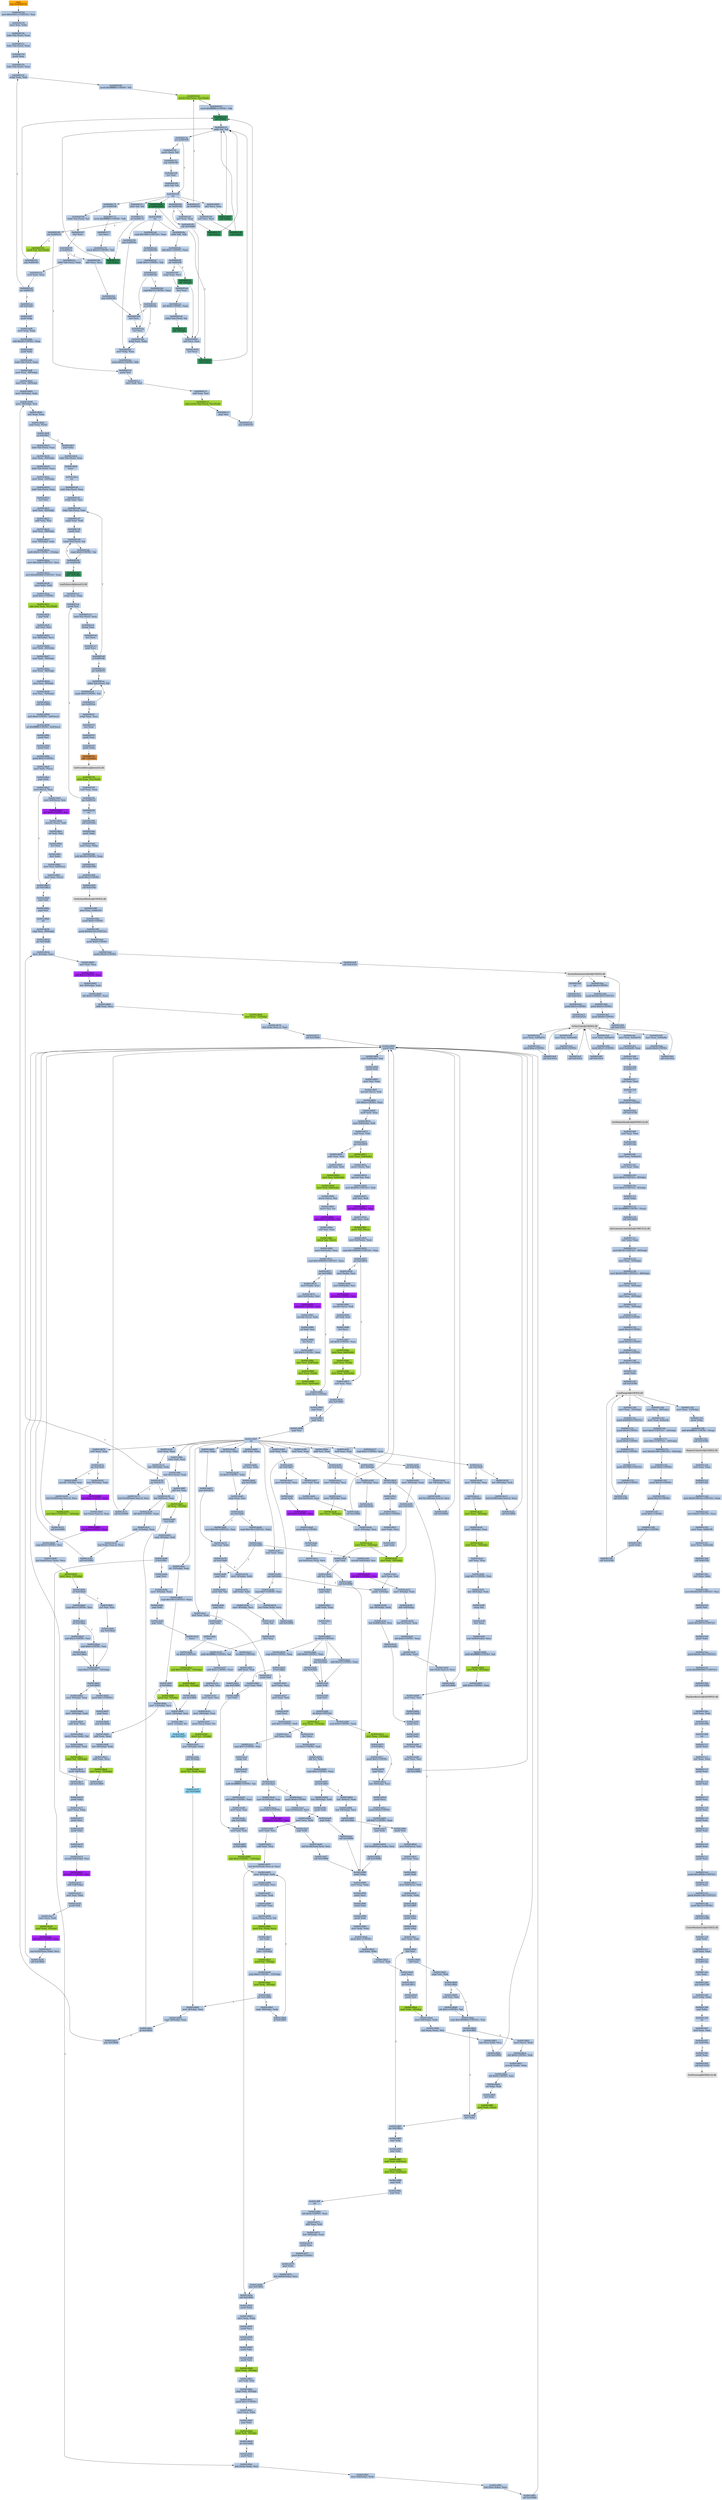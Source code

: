 strict digraph G {
	graph [bgcolor=transparent,
		name=G
	];
	node [color=lightsteelblue,
		fillcolor=lightsteelblue,
		shape=rectangle,
		style=filled
	];
	a0x0041d87bjmp_0x00400154	[color=lightgrey,
		fillcolor=orange,
		label="start\njmp 0x00400154"];
	a0x00400154movl_0x41601cUINT32_esi	[label="0x00400154\nmovl $0x41601c<UINT32>, %esi"];
	a0x0041d87bjmp_0x00400154 -> a0x00400154movl_0x41601cUINT32_esi	[color="#000000"];
	a0x00400159movl_esi_ebx	[label="0x00400159\nmovl %esi, %ebx"];
	a0x00400154movl_0x41601cUINT32_esi -> a0x00400159movl_esi_ebx	[color="#000000"];
	a0x0040015blodsl_ds_esi__eax	[label="0x0040015b\nlodsl %ds:(%esi), %eax"];
	a0x00400159movl_esi_ebx -> a0x0040015blodsl_ds_esi__eax	[color="#000000"];
	a0x0040015clodsl_ds_esi__eax	[label="0x0040015c\nlodsl %ds:(%esi), %eax"];
	a0x0040015blodsl_ds_esi__eax -> a0x0040015clodsl_ds_esi__eax	[color="#000000"];
	a0x0040015dpushl_eax	[label="0x0040015d\npushl %eax"];
	a0x0040015clodsl_ds_esi__eax -> a0x0040015dpushl_eax	[color="#000000"];
	a0x0040015elodsl_ds_esi__eax	[label="0x0040015e\nlodsl %ds:(%esi), %eax"];
	a0x0040015dpushl_eax -> a0x0040015elodsl_ds_esi__eax	[color="#000000"];
	a0x0040015fxchgl_eax_edi	[label="0x0040015f\nxchgl %eax, %edi"];
	a0x0040015elodsl_ds_esi__eax -> a0x0040015fxchgl_eax_edi	[color="#000000"];
	a0x00400160movb_0xffffff80UINT8_dl	[label="0x00400160\nmovb $0xffffff80<UINT8>, %dl"];
	a0x0040015fxchgl_eax_edi -> a0x00400160movb_0xffffff80UINT8_dl	[color="#000000"];
	a0x00400162movsb_ds_esi__es_edi_	[color=yellowgreen,
		fillcolor=yellowgreen,
		label="0x00400162\nmovsb %ds:(%esi), %es:(%edi)"];
	a0x00400160movb_0xffffff80UINT8_dl -> a0x00400162movsb_ds_esi__es_edi_	[color="#000000"];
	a0x00400163movb_0xffffff80UINT8_dh	[label="0x00400163\nmovb $0xffffff80<UINT8>, %dh"];
	a0x00400162movsb_ds_esi__es_edi_ -> a0x00400163movb_0xffffff80UINT8_dh	[color="#000000"];
	a0x00400165call_ebx_	[color=seagreen,
		fillcolor=seagreen,
		label="0x00400165\ncall (%ebx)"];
	a0x00400163movb_0xffffff80UINT8_dh -> a0x00400165call_ebx_	[color="#000000"];
	a0x0040012caddb_dl_dl	[label="0x0040012c\naddb %dl, %dl"];
	a0x00400165call_ebx_ -> a0x0040012caddb_dl_dl	[color="#000000"];
	a0x0040012ejne_0x40010b	[label="0x0040012e\njne 0x40010b"];
	a0x0040012caddb_dl_dl -> a0x0040012ejne_0x40010b	[color="#000000"];
	a0x00400130movb_esi__dl	[label="0x00400130\nmovb (%esi), %dl"];
	a0x0040012ejne_0x40010b -> a0x00400130movb_esi__dl	[color="#000000",
		label=F];
	a0x0040010bret	[label="0x0040010b\nret"];
	a0x0040012ejne_0x40010b -> a0x0040010bret	[color="#000000",
		label=T];
	a0x00400132jmp_0x400108	[label="0x00400132\njmp 0x400108"];
	a0x00400130movb_esi__dl -> a0x00400132jmp_0x400108	[color="#000000"];
	a0x00400108incl_esi	[label="0x00400108\nincl %esi"];
	a0x00400132jmp_0x400108 -> a0x00400108incl_esi	[color="#000000"];
	a0x00400109adcb_dl_dl	[label="0x00400109\nadcb %dl, %dl"];
	a0x00400108incl_esi -> a0x00400109adcb_dl_dl	[color="#000000"];
	a0x00400109adcb_dl_dl -> a0x0040010bret	[color="#000000"];
	a0x00400167jae_0x400162	[label="0x00400167\njae 0x400162"];
	a0x0040010bret -> a0x00400167jae_0x400162	[color="#000000"];
	a0x0040016djae_0x400185	[label="0x0040016d\njae 0x400185"];
	a0x0040010bret -> a0x0040016djae_0x400185	[color="#000000"];
	a0x00400173jae_0x400196	[label="0x00400173\njae 0x400196"];
	a0x0040010bret -> a0x00400173jae_0x400196	[color="#000000"];
	a0x0040017cadcb_al_al	[label="0x0040017c\nadcb %al, %al"];
	a0x0040010bret -> a0x0040017cadcb_al_al	[color="#000000"];
	a0x00416005adcl_ecx_ecx	[label="0x00416005\nadcl %ecx, %ecx"];
	a0x0040010bret -> a0x00416005adcl_ecx_ecx	[color="#000000"];
	a0x00416009jb_0x00416003	[color=seagreen,
		fillcolor=seagreen,
		label="0x00416009\njb 0x00416003"];
	a0x0040010bret -> a0x00416009jb_0x00416003	[color="#000000"];
	a0x00400167jae_0x400162 -> a0x00400162movsb_ds_esi__es_edi_	[color="#000000",
		label=T];
	a0x00400169xorl_ecx_ecx	[label="0x00400169\nxorl %ecx, %ecx"];
	a0x00400167jae_0x400162 -> a0x00400169xorl_ecx_ecx	[color="#000000",
		label=F];
	a0x0040016bcall_ebx_	[color=seagreen,
		fillcolor=seagreen,
		label="0x0040016b\ncall (%ebx)"];
	a0x00400169xorl_ecx_ecx -> a0x0040016bcall_ebx_	[color="#000000"];
	a0x0040016bcall_ebx_ -> a0x0040012caddb_dl_dl	[color="#000000"];
	a0x0040016fxorl_eax_eax	[label="0x0040016f\nxorl %eax, %eax"];
	a0x0040016djae_0x400185 -> a0x0040016fxorl_eax_eax	[color="#000000",
		label=F];
	a0x00400185call_0x416000	[label="0x00400185\ncall 0x416000"];
	a0x0040016djae_0x400185 -> a0x00400185call_0x416000	[color="#000000",
		label=T];
	a0x00400171call_ebx_	[color=seagreen,
		fillcolor=seagreen,
		label="0x00400171\ncall (%ebx)"];
	a0x0040016fxorl_eax_eax -> a0x00400171call_ebx_	[color="#000000"];
	a0x00400171call_ebx_ -> a0x0040012caddb_dl_dl	[color="#000000"];
	a0x00400175movb_0xffffff80UINT8_dh	[label="0x00400175\nmovb $0xffffff80<UINT8>, %dh"];
	a0x00400173jae_0x400196 -> a0x00400175movb_0xffffff80UINT8_dh	[color="#000000",
		label=F];
	a0x00400196lodsb_ds_esi__al	[label="0x00400196\nlodsb %ds:(%esi), %al"];
	a0x00400173jae_0x400196 -> a0x00400196lodsb_ds_esi__al	[color="#000000",
		label=T];
	a0x00400177incl_ecx	[label="0x00400177\nincl %ecx"];
	a0x00400175movb_0xffffff80UINT8_dh -> a0x00400177incl_ecx	[color="#000000"];
	a0x00400178movb_0x10UINT8_al	[label="0x00400178\nmovb $0x10<UINT8>, %al"];
	a0x00400177incl_ecx -> a0x00400178movb_0x10UINT8_al	[color="#000000"];
	a0x0040017acall_ebx_	[color=seagreen,
		fillcolor=seagreen,
		label="0x0040017a\ncall (%ebx)"];
	a0x00400178movb_0x10UINT8_al -> a0x0040017acall_ebx_	[color="#000000"];
	a0x0040017acall_ebx_ -> a0x0040012caddb_dl_dl	[color="#000000"];
	a0x0040017ejae_0x40017a	[label="0x0040017e\njae 0x40017a"];
	a0x0040017cadcb_al_al -> a0x0040017ejae_0x40017a	[color="#000000"];
	a0x0040017ejae_0x40017a -> a0x0040017acall_ebx_	[color="#000000",
		label=T];
	a0x00400180jne_0x4001c0	[label="0x00400180\njne 0x4001c0"];
	a0x0040017ejae_0x40017a -> a0x00400180jne_0x4001c0	[color="#000000",
		label=F];
	a0x00400182stosb_al_es_edi_	[color=yellowgreen,
		fillcolor=yellowgreen,
		label="0x00400182\nstosb %al, %es:(%edi)"];
	a0x00400180jne_0x4001c0 -> a0x00400182stosb_al_es_edi_	[color="#000000",
		label=F];
	a0x004001c0pushl_esi	[label="0x004001c0\npushl %esi"];
	a0x00400180jne_0x4001c0 -> a0x004001c0pushl_esi	[color="#000000",
		label=T];
	a0x00400183jmp_0x400165	[label="0x00400183\njmp 0x400165"];
	a0x00400182stosb_al_es_edi_ -> a0x00400183jmp_0x400165	[color="#000000"];
	a0x00400183jmp_0x400165 -> a0x00400165call_ebx_	[color="#000000"];
	a0x004001c1movl_edi_esi	[label="0x004001c1\nmovl %edi, %esi"];
	a0x004001c0pushl_esi -> a0x004001c1movl_edi_esi	[color="#000000"];
	a0x004001c3subl_eax_esi	[label="0x004001c3\nsubl %eax, %esi"];
	a0x004001c1movl_edi_esi -> a0x004001c3subl_eax_esi	[color="#000000"];
	a0x004001c5repz_movsb_ds_esi__es_edi_	[color=yellowgreen,
		fillcolor=yellowgreen,
		label="0x004001c5\nrepz movsb %ds:(%esi), %es:(%edi)"];
	a0x004001c3subl_eax_esi -> a0x004001c5repz_movsb_ds_esi__es_edi_	[color="#000000"];
	a0x004001c7popl_esi	[label="0x004001c7\npopl %esi"];
	a0x004001c5repz_movsb_ds_esi__es_edi_ -> a0x004001c7popl_esi	[color="#000000"];
	a0x004001c8jmp_0x400165	[label="0x004001c8\njmp 0x400165"];
	a0x004001c7popl_esi -> a0x004001c8jmp_0x400165	[color="#000000"];
	a0x004001c8jmp_0x400165 -> a0x00400165call_ebx_	[color="#000000"];
	a0x00416000xorl_ecx_ecx	[label="0x00416000\nxorl %ecx, %ecx"];
	a0x00400185call_0x416000 -> a0x00416000xorl_ecx_ecx	[color="#000000"];
	a0x00416002incl_ecx	[label="0x00416002\nincl %ecx"];
	a0x00416000xorl_ecx_ecx -> a0x00416002incl_ecx	[color="#000000"];
	a0x00416003call_ebx_	[color=seagreen,
		fillcolor=seagreen,
		label="0x00416003\ncall (%ebx)"];
	a0x00416002incl_ecx -> a0x00416003call_ebx_	[color="#000000"];
	a0x00416003call_ebx_ -> a0x0040012caddb_dl_dl	[color="#000000"];
	a0x00416007call_ebx_	[color=seagreen,
		fillcolor=seagreen,
		label="0x00416007\ncall (%ebx)"];
	a0x00416005adcl_ecx_ecx -> a0x00416007call_ebx_	[color="#000000"];
	a0x00416007call_ebx_ -> a0x0040012caddb_dl_dl	[color="#000000"];
	a0x00416009jb_0x00416003 -> a0x00416003call_ebx_	[color="#000000",
		label=T];
	a0x0041600bret	[label="0x0041600b\nret"];
	a0x00416009jb_0x00416003 -> a0x0041600bret	[color="#000000",
		label=F];
	a0x0040018aaddb_dh_dh	[label="0x0040018a\naddb %dh, %dh"];
	a0x0041600bret -> a0x0040018aaddb_dh_dh	[color="#000000"];
	a0x004001a8cmpl_0x7d00UINT32_eax	[label="0x004001a8\ncmpl $0x7d00<UINT32>, %eax"];
	a0x0041600bret -> a0x004001a8cmpl_0x7d00UINT32_eax	[color="#000000"];
	a0x00400194jmp_0x4001bc	[label="0x00400194\njmp 0x4001bc"];
	a0x0041600bret -> a0x00400194jmp_0x4001bc	[color="#000000"];
	a0x0040018csbbl_0x1UINT8_ecx	[label="0x0040018c\nsbbl $0x1<UINT8>, %ecx"];
	a0x0040018aaddb_dh_dh -> a0x0040018csbbl_0x1UINT8_ecx	[color="#000000"];
	a0x0040018fjne_0x40019f	[label="0x0040018f\njne 0x40019f"];
	a0x0040018csbbl_0x1UINT8_ecx -> a0x0040018fjne_0x40019f	[color="#000000"];
	a0x0040019fxchgl_eax_ecx	[label="0x0040019f\nxchgl %eax, %ecx"];
	a0x0040018fjne_0x40019f -> a0x0040019fxchgl_eax_ecx	[color="#000000",
		label=T];
	a0x00400191call__4ebx_	[color=seagreen,
		fillcolor=seagreen,
		label="0x00400191\ncall -4(%ebx)"];
	a0x0040018fjne_0x40019f -> a0x00400191call__4ebx_	[color="#000000",
		label=F];
	a0x004001a0decl_eax	[label="0x004001a0\ndecl %eax"];
	a0x0040019fxchgl_eax_ecx -> a0x004001a0decl_eax	[color="#000000"];
	a0x004001a1shll_0x8UINT8_eax	[label="0x004001a1\nshll $0x8<UINT8>, %eax"];
	a0x004001a0decl_eax -> a0x004001a1shll_0x8UINT8_eax	[color="#000000"];
	a0x004001a4lodsb_ds_esi__al	[label="0x004001a4\nlodsb %ds:(%esi), %al"];
	a0x004001a1shll_0x8UINT8_eax -> a0x004001a4lodsb_ds_esi__al	[color="#000000"];
	a0x004001a5call__4ebx_	[color=seagreen,
		fillcolor=seagreen,
		label="0x004001a5\ncall -4(%ebx)"];
	a0x004001a4lodsb_ds_esi__al -> a0x004001a5call__4ebx_	[color="#000000"];
	a0x004001a5call__4ebx_ -> a0x00416000xorl_ecx_ecx	[color="#000000"];
	a0x004001adjae_0x4001b9	[label="0x004001ad\njae 0x4001b9"];
	a0x004001a8cmpl_0x7d00UINT32_eax -> a0x004001adjae_0x4001b9	[color="#000000"];
	a0x004001afcmpb_0x5UINT8_ah	[label="0x004001af\ncmpb $0x5<UINT8>, %ah"];
	a0x004001adjae_0x4001b9 -> a0x004001afcmpb_0x5UINT8_ah	[color="#000000",
		label=F];
	a0x004001b2jae_0x4001ba	[label="0x004001b2\njae 0x4001ba"];
	a0x004001afcmpb_0x5UINT8_ah -> a0x004001b2jae_0x4001ba	[color="#000000"];
	a0x004001b4cmpl_0x7fUINT8_eax	[label="0x004001b4\ncmpl $0x7f<UINT8>, %eax"];
	a0x004001b2jae_0x4001ba -> a0x004001b4cmpl_0x7fUINT8_eax	[color="#000000",
		label=F];
	a0x004001baincl_ecx	[label="0x004001ba\nincl %ecx"];
	a0x004001b2jae_0x4001ba -> a0x004001baincl_ecx	[color="#000000",
		label=T];
	a0x004001b7ja_0x4001bb	[label="0x004001b7\nja 0x4001bb"];
	a0x004001b4cmpl_0x7fUINT8_eax -> a0x004001b7ja_0x4001bb	[color="#000000"];
	a0x004001b9incl_ecx	[label="0x004001b9\nincl %ecx"];
	a0x004001b7ja_0x4001bb -> a0x004001b9incl_ecx	[color="#000000",
		label=F];
	a0x004001bbxchgl_eax_ebp	[label="0x004001bb\nxchgl %eax, %ebp"];
	a0x004001b7ja_0x4001bb -> a0x004001bbxchgl_eax_ebp	[color="#000000",
		label=T];
	a0x004001b9incl_ecx -> a0x004001baincl_ecx	[color="#000000"];
	a0x004001baincl_ecx -> a0x004001bbxchgl_eax_ebp	[color="#000000"];
	a0x004001bcmovl_ebp_eax	[label="0x004001bc\nmovl %ebp, %eax"];
	a0x004001bbxchgl_eax_ebp -> a0x004001bcmovl_ebp_eax	[color="#000000"];
	a0x004001bemovb_0x0UINT8_dh	[label="0x004001be\nmovb $0x0<UINT8>, %dh"];
	a0x004001bcmovl_ebp_eax -> a0x004001bemovb_0x0UINT8_dh	[color="#000000"];
	a0x004001bemovb_0x0UINT8_dh -> a0x004001c0pushl_esi	[color="#000000"];
	a0x00400197shrl_eax	[label="0x00400197\nshrl %eax"];
	a0x00400196lodsb_ds_esi__al -> a0x00400197shrl_eax	[color="#000000"];
	a0x00400199je_0x4001ca	[label="0x00400199\nje 0x4001ca"];
	a0x00400197shrl_eax -> a0x00400199je_0x4001ca	[color="#000000"];
	a0x0040019badcl_ecx_ecx	[label="0x0040019b\nadcl %ecx, %ecx"];
	a0x00400199je_0x4001ca -> a0x0040019badcl_ecx_ecx	[color="#000000",
		label=F];
	a0x004001calodsl_ds_esi__eax	[label="0x004001ca\nlodsl %ds:(%esi), %eax"];
	a0x00400199je_0x4001ca -> a0x004001calodsl_ds_esi__eax	[color="#000000",
		label=T];
	a0x0040019djmp_0x4001b9	[label="0x0040019d\njmp 0x4001b9"];
	a0x0040019badcl_ecx_ecx -> a0x0040019djmp_0x4001b9	[color="#000000"];
	a0x0040019djmp_0x4001b9 -> a0x004001b9incl_ecx	[color="#000000"];
	a0x00400191call__4ebx_ -> a0x00416000xorl_ecx_ecx	[color="#000000"];
	a0x00400194jmp_0x4001bc -> a0x004001bcmovl_ebp_eax	[color="#000000"];
	a0x004001cbtestl_eax_eax	[label="0x004001cb\ntestl %eax, %eax"];
	a0x004001calodsl_ds_esi__eax -> a0x004001cbtestl_eax_eax	[color="#000000"];
	a0x004001cdjne_0x40015f	[label="0x004001cd\njne 0x40015f"];
	a0x004001cbtestl_eax_eax -> a0x004001cdjne_0x40015f	[color="#000000"];
	a0x004001cdjne_0x40015f -> a0x0040015fxchgl_eax_edi	[color="#000000",
		label=T];
	a0x004001cfcall_0x41daf7	[label="0x004001cf\ncall 0x41daf7"];
	a0x004001cdjne_0x40015f -> a0x004001cfcall_0x41daf7	[color="#000000",
		label=F];
	a0x0041daf7pushl_ebp	[label="0x0041daf7\npushl %ebp"];
	a0x004001cfcall_0x41daf7 -> a0x0041daf7pushl_ebp	[color="#000000"];
	a0x0041daf8movl_esp_ebp	[label="0x0041daf8\nmovl %esp, %ebp"];
	a0x0041daf7pushl_ebp -> a0x0041daf8movl_esp_ebp	[color="#000000"];
	a0x0041dafasubl_0x40UINT8_esp	[label="0x0041dafa\nsubl $0x40<UINT8>, %esp"];
	a0x0041daf8movl_esp_ebp -> a0x0041dafasubl_0x40UINT8_esp	[color="#000000"];
	a0x0041dafdpushl_ebx	[label="0x0041dafd\npushl %ebx"];
	a0x0041dafasubl_0x40UINT8_esp -> a0x0041dafdpushl_ebx	[color="#000000"];
	a0x0041dafelodsl_ds_esi__eax	[label="0x0041dafe\nlodsl %ds:(%esi), %eax"];
	a0x0041dafdpushl_ebx -> a0x0041dafelodsl_ds_esi__eax	[color="#000000"];
	a0x0041daffmovl_eax__40ebp_	[label="0x0041daff\nmovl %eax, -40(%ebp)"];
	a0x0041dafelodsl_ds_esi__eax -> a0x0041daffmovl_eax__40ebp_	[color="#000000"];
	a0x0041db02movl_esi__28ebp_	[label="0x0041db02\nmovl %esi, -28(%ebp)"];
	a0x0041daffmovl_eax__40ebp_ -> a0x0041db02movl_esi__28ebp_	[color="#000000"];
	a0x0041db05movl__40ebp__ebx	[label="0x0041db05\nmovl -40(%ebp), %ebx"];
	a0x0041db02movl_esi__28ebp_ -> a0x0041db05movl__40ebp__ebx	[color="#000000"];
	a0x0041db08movl__28ebp__esi	[label="0x0041db08\nmovl -28(%ebp), %esi"];
	a0x0041db05movl__40ebp__ebx -> a0x0041db08movl__28ebp__esi	[color="#000000"];
	a0x0041db0bxorl_eax_eax	[label="0x0041db0b\nxorl %eax, %eax"];
	a0x0041db08movl__28ebp__esi -> a0x0041db0bxorl_eax_eax	[color="#000000"];
	a0x0041db0dcmpl_eax_esi_	[label="0x0041db0d\ncmpl %eax, (%esi)"];
	a0x0041db0bxorl_eax_eax -> a0x0041db0dcmpl_eax_esi_	[color="#000000"];
	a0x0041db0fje_0x41ddc7	[label="0x0041db0f\nje 0x41ddc7"];
	a0x0041db0dcmpl_eax_esi_ -> a0x0041db0fje_0x41ddc7	[color="#000000"];
	a0x0041db15lodsl_ds_esi__eax	[label="0x0041db15\nlodsl %ds:(%esi), %eax"];
	a0x0041db0fje_0x41ddc7 -> a0x0041db15lodsl_ds_esi__eax	[color="#000000",
		label=F];
	a0x0041ddc7popl_ebx	[label="0x0041ddc7\npopl %ebx"];
	a0x0041db0fje_0x41ddc7 -> a0x0041ddc7popl_ebx	[color="#000000",
		label=T];
	a0x0041db16movl_eax__40ebp_	[label="0x0041db16\nmovl %eax, -40(%ebp)"];
	a0x0041db15lodsl_ds_esi__eax -> a0x0041db16movl_eax__40ebp_	[color="#000000"];
	a0x0041db19lodsl_ds_esi__eax	[label="0x0041db19\nlodsl %ds:(%esi), %eax"];
	a0x0041db16movl_eax__40ebp_ -> a0x0041db19lodsl_ds_esi__eax	[color="#000000"];
	a0x0041db1amovl_eax__24ebp_	[label="0x0041db1a\nmovl %eax, -24(%ebp)"];
	a0x0041db19lodsl_ds_esi__eax -> a0x0041db1amovl_eax__24ebp_	[color="#000000"];
	a0x0041db1dlodsl_ds_esi__eax	[label="0x0041db1d\nlodsl %ds:(%esi), %eax"];
	a0x0041db1amovl_eax__24ebp_ -> a0x0041db1dlodsl_ds_esi__eax	[color="#000000"];
	a0x0041db1eincl_esi	[label="0x0041db1e\nincl %esi"];
	a0x0041db1dlodsl_ds_esi__eax -> a0x0041db1eincl_esi	[color="#000000"];
	a0x0041db1fmovl_esi__44ebp_	[label="0x0041db1f\nmovl %esi, -44(%ebp)"];
	a0x0041db1eincl_esi -> a0x0041db1fmovl_esi__44ebp_	[color="#000000"];
	a0x0041db22addl_eax_esi	[label="0x0041db22\naddl %eax, %esi"];
	a0x0041db1fmovl_esi__44ebp_ -> a0x0041db22addl_eax_esi	[color="#000000"];
	a0x0041db24movl_esi__28ebp_	[label="0x0041db24\nmovl %esi, -28(%ebp)"];
	a0x0041db22addl_eax_esi -> a0x0041db24movl_esi__28ebp_	[color="#000000"];
	a0x0041db27movl__44ebp__edx	[label="0x0041db27\nmovl -44(%ebp), %edx"];
	a0x0041db24movl_esi__28ebp_ -> a0x0041db27movl__44ebp__edx	[color="#000000"];
	a0x0041db2aandb_0x0UINT8__1ebp_	[label="0x0041db2a\nandb $0x0<UINT8>, -1(%ebp)"];
	a0x0041db27movl__44ebp__edx -> a0x0041db2aandb_0x0UINT8__1ebp_	[color="#000000"];
	a0x0041db2emovl_0x1b9bUINT32_ecx	[label="0x0041db2e\nmovl $0x1b9b<UINT32>, %ecx"];
	a0x0041db2aandb_0x0UINT8__1ebp_ -> a0x0041db2emovl_0x1b9bUINT32_ecx	[color="#000000"];
	a0x0041db33movl_0x4000400UINT32_eax	[label="0x0041db33\nmovl $0x4000400<UINT32>, %eax"];
	a0x0041db2emovl_0x1b9bUINT32_ecx -> a0x0041db33movl_0x4000400UINT32_eax	[color="#000000"];
	a0x0041db38movl_ebx_edi	[label="0x0041db38\nmovl %ebx, %edi"];
	a0x0041db33movl_0x4000400UINT32_eax -> a0x0041db38movl_ebx_edi	[color="#000000"];
	a0x0041db3apushl_0x1UINT8	[label="0x0041db3a\npushl $0x1<UINT8>"];
	a0x0041db38movl_ebx_edi -> a0x0041db3apushl_0x1UINT8	[color="#000000"];
	a0x0041db3crepz_stosl_eax_es_edi_	[color=yellowgreen,
		fillcolor=yellowgreen,
		label="0x0041db3c\nrepz stosl %eax, %es:(%edi)"];
	a0x0041db3apushl_0x1UINT8 -> a0x0041db3crepz_stosl_eax_es_edi_	[color="#000000"];
	a0x0041db3epopl_edi	[label="0x0041db3e\npopl %edi"];
	a0x0041db3crepz_stosl_eax_es_edi_ -> a0x0041db3epopl_edi	[color="#000000"];
	a0x0041db3fxorl_esi_esi	[label="0x0041db3f\nxorl %esi, %esi"];
	a0x0041db3epopl_edi -> a0x0041db3fxorl_esi_esi	[color="#000000"];
	a0x0041db41leal__64ebp__ecx	[label="0x0041db41\nleal -64(%ebp), %ecx"];
	a0x0041db3fxorl_esi_esi -> a0x0041db41leal__64ebp__ecx	[color="#000000"];
	a0x0041db44movl_edi__20ebp_	[label="0x0041db44\nmovl %edi, -20(%ebp)"];
	a0x0041db41leal__64ebp__ecx -> a0x0041db44movl_edi__20ebp_	[color="#000000"];
	a0x0041db47movl_edi__16ebp_	[label="0x0041db47\nmovl %edi, -16(%ebp)"];
	a0x0041db44movl_edi__20ebp_ -> a0x0041db47movl_edi__16ebp_	[color="#000000"];
	a0x0041db4amovl_edi__36ebp_	[label="0x0041db4a\nmovl %edi, -36(%ebp)"];
	a0x0041db47movl_edi__16ebp_ -> a0x0041db4amovl_edi__36ebp_	[color="#000000"];
	a0x0041db4dmovl_esi__8ebp_	[label="0x0041db4d\nmovl %esi, -8(%ebp)"];
	a0x0041db4amovl_edi__36ebp_ -> a0x0041db4dmovl_esi__8ebp_	[color="#000000"];
	a0x0041db50movl_esi__32ebp_	[label="0x0041db50\nmovl %esi, -32(%ebp)"];
	a0x0041db4dmovl_esi__8ebp_ -> a0x0041db50movl_esi__32ebp_	[color="#000000"];
	a0x0041db53call_0x41d894	[label="0x0041db53\ncall 0x41d894"];
	a0x0041db50movl_esi__32ebp_ -> a0x0041db53call_0x41d894	[color="#000000"];
	a0x0041d894andl_0x0UINT8_0x8ecx_	[label="0x0041d894\nandl $0x0<UINT8>, 0x8(%ecx)"];
	a0x0041db53call_0x41d894 -> a0x0041d894andl_0x0UINT8_0x8ecx_	[color="#000000"];
	a0x0041d898orl_0xffffffffUINT8_0x4ecx_	[label="0x0041d898\norl $0xffffffff<UINT8>, 0x4(%ecx)"];
	a0x0041d894andl_0x0UINT8_0x8ecx_ -> a0x0041d898orl_0xffffffffUINT8_0x4ecx_	[color="#000000"];
	a0x0041d89cpushl_esi	[label="0x0041d89c\npushl %esi"];
	a0x0041d898orl_0xffffffffUINT8_0x4ecx_ -> a0x0041d89cpushl_esi	[color="#000000"];
	a0x0041d89dpushl_edi	[label="0x0041d89d\npushl %edi"];
	a0x0041d89cpushl_esi -> a0x0041d89dpushl_edi	[color="#000000"];
	a0x0041d89epushl_0x5UINT8	[label="0x0041d89e\npushl $0x5<UINT8>"];
	a0x0041d89dpushl_edi -> a0x0041d89epushl_0x5UINT8	[color="#000000"];
	a0x0041d8a0movl_edx_ecx_	[label="0x0041d8a0\nmovl %edx, (%ecx)"];
	a0x0041d89epushl_0x5UINT8 -> a0x0041d8a0movl_edx_ecx_	[color="#000000"];
	a0x0041d8a2popl_edx	[label="0x0041d8a2\npopl %edx"];
	a0x0041d8a0movl_edx_ecx_ -> a0x0041d8a2popl_edx	[color="#000000"];
	a0x0041d8a3movl_ecx__eax	[label="0x0041d8a3\nmovl (%ecx), %eax"];
	a0x0041d8a2popl_edx -> a0x0041d8a3movl_ecx__eax	[color="#000000"];
	a0x0041d8a5movl_0x8ecx__esi	[label="0x0041d8a5\nmovl 0x8(%ecx), %esi"];
	a0x0041d8a3movl_ecx__eax -> a0x0041d8a5movl_0x8ecx__esi	[color="#000000"];
	a0x0041d8a8shll_0x8UINT8_esi	[color=purple,
		fillcolor=purple,
		label="0x0041d8a8\nshll $0x8<UINT8>, %esi"];
	a0x0041d8a5movl_0x8ecx__esi -> a0x0041d8a8shll_0x8UINT8_esi	[color="#000000"];
	a0x0041d8abmovzbl_eax__edi	[label="0x0041d8ab\nmovzbl (%eax), %edi"];
	a0x0041d8a8shll_0x8UINT8_esi -> a0x0041d8abmovzbl_eax__edi	[color="#000000"];
	a0x0041d8aeorl_edi_esi	[label="0x0041d8ae\norl %edi, %esi"];
	a0x0041d8abmovzbl_eax__edi -> a0x0041d8aeorl_edi_esi	[color="#000000"];
	a0x0041d8b0incl_eax	[label="0x0041d8b0\nincl %eax"];
	a0x0041d8aeorl_edi_esi -> a0x0041d8b0incl_eax	[color="#000000"];
	a0x0041d8b1decl_edx	[label="0x0041d8b1\ndecl %edx"];
	a0x0041d8b0incl_eax -> a0x0041d8b1decl_edx	[color="#000000"];
	a0x0041d8b2movl_esi_0x8ecx_	[label="0x0041d8b2\nmovl %esi, 0x8(%ecx)"];
	a0x0041d8b1decl_edx -> a0x0041d8b2movl_esi_0x8ecx_	[color="#000000"];
	a0x0041d8b5movl_eax_ecx_	[label="0x0041d8b5\nmovl %eax, (%ecx)"];
	a0x0041d8b2movl_esi_0x8ecx_ -> a0x0041d8b5movl_eax_ecx_	[color="#000000"];
	a0x0041d8b7jne_0x41d8a3	[label="0x0041d8b7\njne 0x41d8a3"];
	a0x0041d8b5movl_eax_ecx_ -> a0x0041d8b7jne_0x41d8a3	[color="#000000"];
	a0x0041d8b7jne_0x41d8a3 -> a0x0041d8a3movl_ecx__eax	[color="#000000",
		label=T];
	a0x0041d8b9popl_edi	[label="0x0041d8b9\npopl %edi"];
	a0x0041d8b7jne_0x41d8a3 -> a0x0041d8b9popl_edi	[color="#000000",
		label=F];
	a0x0041d8bapopl_esi	[label="0x0041d8ba\npopl %esi"];
	a0x0041d8b9popl_edi -> a0x0041d8bapopl_esi	[color="#000000"];
	a0x0041d8bbret	[label="0x0041d8bb\nret"];
	a0x0041d8bapopl_esi -> a0x0041d8bbret	[color="#000000"];
	a0x0041db58cmpl_esi__40ebp_	[label="0x0041db58\ncmpl %esi, -40(%ebp)"];
	a0x0041d8bbret -> a0x0041db58cmpl_esi__40ebp_	[color="#000000"];
	a0x0041db5bjbe_0x41db08	[label="0x0041db5b\njbe 0x41db08"];
	a0x0041db58cmpl_esi__40ebp_ -> a0x0041db5bjbe_0x41db08	[color="#000000"];
	a0x0041db5dmovl__8ebp__eax	[label="0x0041db5d\nmovl -8(%ebp), %eax"];
	a0x0041db5bjbe_0x41db08 -> a0x0041db5dmovl__8ebp__eax	[color="#000000",
		label=F];
	a0x0041db60movl_esi_ecx	[label="0x0041db60\nmovl %esi, %ecx"];
	a0x0041db5dmovl__8ebp__eax -> a0x0041db60movl_esi_ecx	[color="#000000"];
	a0x0041db62andl_0x3UINT8_eax	[color=purple,
		fillcolor=purple,
		label="0x0041db62\nandl $0x3<UINT8>, %eax"];
	a0x0041db60movl_esi_ecx -> a0x0041db62andl_0x3UINT8_eax	[color="#000000"];
	a0x0041db65leal__64ebp__edx	[label="0x0041db65\nleal -64(%ebp), %edx"];
	a0x0041db62andl_0x3UINT8_eax -> a0x0041db65leal__64ebp__edx	[color="#000000"];
	a0x0041db68shll_0x4UINT8_ecx	[label="0x0041db68\nshll $0x4<UINT8>, %ecx"];
	a0x0041db65leal__64ebp__edx -> a0x0041db68shll_0x4UINT8_ecx	[color="#000000"];
	a0x0041db6baddl_eax_ecx	[label="0x0041db6b\naddl %eax, %ecx"];
	a0x0041db68shll_0x4UINT8_ecx -> a0x0041db6baddl_eax_ecx	[color="#000000"];
	a0x0041db6dmovl_eax__12ebp_	[color=yellowgreen,
		fillcolor=yellowgreen,
		label="0x0041db6d\nmovl %eax, -12(%ebp)"];
	a0x0041db6baddl_eax_ecx -> a0x0041db6dmovl_eax__12ebp_	[color="#000000"];
	a0x0041db70leal_ebxecx2__ecx	[label="0x0041db70\nleal (%ebx,%ecx,2), %ecx"];
	a0x0041db6dmovl_eax__12ebp_ -> a0x0041db70leal_ebxecx2__ecx	[color="#000000"];
	a0x0041db73call_0x41d900	[label="0x0041db73\ncall 0x41d900"];
	a0x0041db70leal_ebxecx2__ecx -> a0x0041db73call_0x41d900	[color="#000000"];
	a0x0041d900pushl_esi	[label="0x0041d900\npushl %esi"];
	a0x0041db73call_0x41d900 -> a0x0041d900pushl_esi	[color="#000000"];
	a0x0041d901movl_0x4edx__esi	[label="0x0041d901\nmovl 0x4(%edx), %esi"];
	a0x0041d900pushl_esi -> a0x0041d901movl_0x4edx__esi	[color="#000000"];
	a0x0041d904pushl_edi	[label="0x0041d904\npushl %edi"];
	a0x0041d901movl_0x4edx__esi -> a0x0041d904pushl_edi	[color="#000000"];
	a0x0041d905movl_esi_eax	[label="0x0041d905\nmovl %esi, %eax"];
	a0x0041d904pushl_edi -> a0x0041d905movl_esi_eax	[color="#000000"];
	a0x0041d907movzwl_ecx__edi	[label="0x0041d907\nmovzwl (%ecx), %edi"];
	a0x0041d905movl_esi_eax -> a0x0041d907movzwl_ecx__edi	[color="#000000"];
	a0x0041d90ashrl_0xbUINT8_eax	[label="0x0041d90a\nshrl $0xb<UINT8>, %eax"];
	a0x0041d907movzwl_ecx__edi -> a0x0041d90ashrl_0xbUINT8_eax	[color="#000000"];
	a0x0041d90dimull_edi_eax	[label="0x0041d90d\nimull %edi, %eax"];
	a0x0041d90ashrl_0xbUINT8_eax -> a0x0041d90dimull_edi_eax	[color="#000000"];
	a0x0041d910movl_0x8edx__edi	[label="0x0041d910\nmovl 0x8(%edx), %edi"];
	a0x0041d90dimull_edi_eax -> a0x0041d910movl_0x8edx__edi	[color="#000000"];
	a0x0041d913cmpl_eax_edi	[label="0x0041d913\ncmpl %eax, %edi"];
	a0x0041d910movl_0x8edx__edi -> a0x0041d913cmpl_eax_edi	[color="#000000"];
	a0x0041d915jae_0x41d956	[label="0x0041d915\njae 0x41d956"];
	a0x0041d913cmpl_eax_edi -> a0x0041d915jae_0x41d956	[color="#000000"];
	a0x0041d917movl_eax_0x4edx_	[color=yellowgreen,
		fillcolor=yellowgreen,
		label="0x0041d917\nmovl %eax, 0x4(%edx)"];
	a0x0041d915jae_0x41d956 -> a0x0041d917movl_eax_0x4edx_	[color="#000000",
		label=F];
	a0x0041d956subl_eax_esi	[label="0x0041d956\nsubl %eax, %esi"];
	a0x0041d915jae_0x41d956 -> a0x0041d956subl_eax_esi	[color="#000000",
		label=T];
	a0x0041d91amovw_ecx__ax	[label="0x0041d91a\nmovw (%ecx), %ax"];
	a0x0041d917movl_eax_0x4edx_ -> a0x0041d91amovw_ecx__ax	[color="#000000"];
	a0x0041d91dmovzwl_ax_esi	[label="0x0041d91d\nmovzwl %ax, %esi"];
	a0x0041d91amovw_ecx__ax -> a0x0041d91dmovzwl_ax_esi	[color="#000000"];
	a0x0041d920movl_0x800UINT32_edi	[label="0x0041d920\nmovl $0x800<UINT32>, %edi"];
	a0x0041d91dmovzwl_ax_esi -> a0x0041d920movl_0x800UINT32_edi	[color="#000000"];
	a0x0041d925subl_esi_edi	[label="0x0041d925\nsubl %esi, %edi"];
	a0x0041d920movl_0x800UINT32_edi -> a0x0041d925subl_esi_edi	[color="#000000"];
	a0x0041d927sarl_0x5UINT8_edi	[color=purple,
		fillcolor=purple,
		label="0x0041d927\nsarl $0x5<UINT8>, %edi"];
	a0x0041d925subl_esi_edi -> a0x0041d927sarl_0x5UINT8_edi	[color="#000000"];
	a0x0041d92aaddl_eax_edi	[label="0x0041d92a\naddl %eax, %edi"];
	a0x0041d927sarl_0x5UINT8_edi -> a0x0041d92aaddl_eax_edi	[color="#000000"];
	a0x0041d92cmovw_di_ecx_	[color=yellowgreen,
		fillcolor=yellowgreen,
		label="0x0041d92c\nmovw %di, (%ecx)"];
	a0x0041d92aaddl_eax_edi -> a0x0041d92cmovw_di_ecx_	[color="#000000"];
	a0x0041d92fmovl_0x4edx__eax	[label="0x0041d92f\nmovl 0x4(%edx), %eax"];
	a0x0041d92cmovw_di_ecx_ -> a0x0041d92fmovl_0x4edx__eax	[color="#000000"];
	a0x0041d932cmpl_0x1000000UINT32_eax	[label="0x0041d932\ncmpl $0x1000000<UINT32>, %eax"];
	a0x0041d92fmovl_0x4edx__eax -> a0x0041d932cmpl_0x1000000UINT32_eax	[color="#000000"];
	a0x0041d937jae_0x41d952	[label="0x0041d937\njae 0x41d952"];
	a0x0041d932cmpl_0x1000000UINT32_eax -> a0x0041d937jae_0x41d952	[color="#000000"];
	a0x0041d952xorl_eax_eax	[label="0x0041d952\nxorl %eax, %eax"];
	a0x0041d937jae_0x41d952 -> a0x0041d952xorl_eax_eax	[color="#000000",
		label=T];
	a0x0041d939movl_edx__ecx	[label="0x0041d939\nmovl (%edx), %ecx"];
	a0x0041d937jae_0x41d952 -> a0x0041d939movl_edx__ecx	[color="#000000",
		label=F];
	a0x0041d954jmp_0x41d995	[label="0x0041d954\njmp 0x41d995"];
	a0x0041d952xorl_eax_eax -> a0x0041d954jmp_0x41d995	[color="#000000"];
	a0x0041d995popl_edi	[label="0x0041d995\npopl %edi"];
	a0x0041d954jmp_0x41d995 -> a0x0041d995popl_edi	[color="#000000"];
	a0x0041d996popl_esi	[label="0x0041d996\npopl %esi"];
	a0x0041d995popl_edi -> a0x0041d996popl_esi	[color="#000000"];
	a0x0041d997ret	[label="0x0041d997\nret"];
	a0x0041d996popl_esi -> a0x0041d997ret	[color="#000000"];
	a0x0041db78testl_eax_eax	[label="0x0041db78\ntestl %eax, %eax"];
	a0x0041d997ret -> a0x0041db78testl_eax_eax	[color="#000000"];
	a0x0041dbecorl__52ebp__eax	[label="0x0041dbec\norl -52(%ebp), %eax"];
	a0x0041d997ret -> a0x0041dbecorl__52ebp__eax	[color="#000000"];
	a0x0041dc17cmpl_0x1UINT8_eax	[label="0x0041dc17\ncmpl $0x1<UINT8>, %eax"];
	a0x0041d997ret -> a0x0041dc17cmpl_0x1UINT8_eax	[color="#000000"];
	a0x0041dc2ftestl_eax_eax	[label="0x0041dc2f\ntestl %eax, %eax"];
	a0x0041d997ret -> a0x0041dc2ftestl_eax_eax	[color="#000000"];
	a0x0041dc47testl_eax_eax	[label="0x0041dc47\ntestl %eax, %eax"];
	a0x0041d997ret -> a0x0041dc47testl_eax_eax	[color="#000000"];
	a0x0041da9dtestl_eax_eax	[label="0x0041da9d\ntestl %eax, %eax"];
	a0x0041d997ret -> a0x0041da9dtestl_eax_eax	[color="#000000"];
	a0x0041d9bbaddl_esi_eax	[label="0x0041d9bb\naddl %esi, %eax"];
	a0x0041d997ret -> a0x0041d9bbaddl_esi_eax	[color="#000000"];
	a0x0041da3bmovl_eax_ebx	[label="0x0041da3b\nmovl %eax, %ebx"];
	a0x0041d997ret -> a0x0041da3bmovl_eax_ebx	[color="#000000"];
	a0x0041da85orl_eax_ebx	[label="0x0041da85\norl %eax, %ebx"];
	a0x0041d997ret -> a0x0041da85orl_eax_ebx	[color="#000000"];
	a0x0041d9famovl_edi_ecx	[label="0x0041d9fa\nmovl %edi, %ecx"];
	a0x0041d997ret -> a0x0041d9famovl_edi_ecx	[color="#000000"];
	a0x0041da69addl_ebx_ebx	[label="0x0041da69\naddl %ebx, %ebx"];
	a0x0041d997ret -> a0x0041da69addl_ebx_ebx	[color="#000000"];
	a0x0041dc81testl_eax_eax	[label="0x0041dc81\ntestl %eax, %eax"];
	a0x0041d997ret -> a0x0041dc81testl_eax_eax	[color="#000000"];
	a0x0041dc99testl_eax_eax	[label="0x0041dc99\ntestl %eax, %eax"];
	a0x0041d997ret -> a0x0041dc99testl_eax_eax	[color="#000000"];
	a0x0041dac1testl_eax_eax	[label="0x0041dac1\ntestl %eax, %eax"];
	a0x0041d997ret -> a0x0041dac1testl_eax_eax	[color="#000000"];
	a0x0041db7ajne_0x41dc01	[label="0x0041db7a\njne 0x41dc01"];
	a0x0041db78testl_eax_eax -> a0x0041db7ajne_0x41dc01	[color="#000000"];
	a0x0041db80movzbl__1ebp__eax	[label="0x0041db80\nmovzbl -1(%ebp), %eax"];
	a0x0041db7ajne_0x41dc01 -> a0x0041db80movzbl__1ebp__eax	[color="#000000",
		label=F];
	a0x0041dc01leal__64ebp__edx	[label="0x0041dc01\nleal -64(%ebp), %edx"];
	a0x0041db7ajne_0x41dc01 -> a0x0041dc01leal__64ebp__edx	[color="#000000",
		label=T];
	a0x0041db84shrl_0x4UINT8_eax	[color=purple,
		fillcolor=purple,
		label="0x0041db84\nshrl $0x4<UINT8>, %eax"];
	a0x0041db80movzbl__1ebp__eax -> a0x0041db84shrl_0x4UINT8_eax	[color="#000000"];
	a0x0041db87leal_eaxeax2__eax	[label="0x0041db87\nleal (%eax,%eax,2), %eax"];
	a0x0041db84shrl_0x4UINT8_eax -> a0x0041db87leal_eaxeax2__eax	[color="#000000"];
	a0x0041db8ashll_0x9UINT8_eax	[color=purple,
		fillcolor=purple,
		label="0x0041db8a\nshll $0x9<UINT8>, %eax"];
	a0x0041db87leal_eaxeax2__eax -> a0x0041db8ashll_0x9UINT8_eax	[color="#000000"];
	a0x0041db8dcmpl_0x4UINT8_esi	[label="0x0041db8d\ncmpl $0x4<UINT8>, %esi"];
	a0x0041db8ashll_0x9UINT8_eax -> a0x0041db8dcmpl_0x4UINT8_esi	[color="#000000"];
	a0x0041db90leal_0xe6ceaxebx__ecx	[label="0x0041db90\nleal 0xe6c(%eax,%ebx), %ecx"];
	a0x0041db8dcmpl_0x4UINT8_esi -> a0x0041db90leal_0xe6ceaxebx__ecx	[color="#000000"];
	a0x0041db97movl_ecx__12ebp_	[color=yellowgreen,
		fillcolor=yellowgreen,
		label="0x0041db97\nmovl %ecx, -12(%ebp)"];
	a0x0041db90leal_0xe6ceaxebx__ecx -> a0x0041db97movl_ecx__12ebp_	[color="#000000"];
	a0x0041db9ajnl_0x41dba0	[label="0x0041db9a\njnl 0x41dba0"];
	a0x0041db97movl_ecx__12ebp_ -> a0x0041db9ajnl_0x41dba0	[color="#000000"];
	a0x0041db9cxorl_esi_esi	[label="0x0041db9c\nxorl %esi, %esi"];
	a0x0041db9ajnl_0x41dba0 -> a0x0041db9cxorl_esi_esi	[color="#000000",
		label=F];
	a0x0041dba0cmpl_0xaUINT8_esi	[label="0x0041dba0\ncmpl $0xa<UINT8>, %esi"];
	a0x0041db9ajnl_0x41dba0 -> a0x0041dba0cmpl_0xaUINT8_esi	[color="#000000",
		label=T];
	a0x0041db9ejmp_0x41dbad	[label="0x0041db9e\njmp 0x41dbad"];
	a0x0041db9cxorl_esi_esi -> a0x0041db9ejmp_0x41dbad	[color="#000000"];
	a0x0041dbadcmpl_0x0UINT8__32ebp_	[label="0x0041dbad\ncmpl $0x0<UINT8>, -32(%ebp)"];
	a0x0041db9ejmp_0x41dbad -> a0x0041dbadcmpl_0x0UINT8__32ebp_	[color="#000000"];
	a0x0041dbb1je_0x41dbd5	[label="0x0041dbb1\nje 0x41dbd5"];
	a0x0041dbadcmpl_0x0UINT8__32ebp_ -> a0x0041dbb1je_0x41dbd5	[color="#000000"];
	a0x0041dbd5pushl_0x1UINT8	[label="0x0041dbd5\npushl $0x1<UINT8>"];
	a0x0041dbb1je_0x41dbd5 -> a0x0041dbd5pushl_0x1UINT8	[color="#000000",
		label=T];
	a0x0041dbb3movl__8ebp__eax	[label="0x0041dbb3\nmovl -8(%ebp), %eax"];
	a0x0041dbb1je_0x41dbd5 -> a0x0041dbb3movl__8ebp__eax	[color="#000000",
		label=F];
	a0x0041dbd7popl_eax	[label="0x0041dbd7\npopl %eax"];
	a0x0041dbd5pushl_0x1UINT8 -> a0x0041dbd7popl_eax	[color="#000000"];
	a0x0041dbd8jmp_0x41dbdd	[label="0x0041dbd8\njmp 0x41dbdd"];
	a0x0041dbd7popl_eax -> a0x0041dbd8jmp_0x41dbdd	[color="#000000"];
	a0x0041dbddaddl_eax_eax	[label="0x0041dbdd\naddl %eax, %eax"];
	a0x0041dbd8jmp_0x41dbdd -> a0x0041dbddaddl_eax_eax	[color="#000000"];
	a0x0041dbdfleal__64ebp__edx	[label="0x0041dbdf\nleal -64(%ebp), %edx"];
	a0x0041dbddaddl_eax_eax -> a0x0041dbdfleal__64ebp__edx	[color="#000000"];
	a0x0041dbe2addl_eax_ecx	[label="0x0041dbe2\naddl %eax, %ecx"];
	a0x0041dbdfleal__64ebp__edx -> a0x0041dbe2addl_eax_ecx	[color="#000000"];
	a0x0041dbe4movl_eax__52ebp_	[color=yellowgreen,
		fillcolor=yellowgreen,
		label="0x0041dbe4\nmovl %eax, -52(%ebp)"];
	a0x0041dbe2addl_eax_ecx -> a0x0041dbe4movl_eax__52ebp_	[color="#000000"];
	a0x0041dbe7call_0x41d900	[label="0x0041dbe7\ncall 0x41d900"];
	a0x0041dbe4movl_eax__52ebp_ -> a0x0041dbe7call_0x41d900	[color="#000000"];
	a0x0041dbe7call_0x41d900 -> a0x0041d900pushl_esi	[color="#000000"];
	a0x0041d958subl_eax_edi	[label="0x0041d958\nsubl %eax, %edi"];
	a0x0041d956subl_eax_esi -> a0x0041d958subl_eax_edi	[color="#000000"];
	a0x0041d95amovl_esi_0x4edx_	[color=yellowgreen,
		fillcolor=yellowgreen,
		label="0x0041d95a\nmovl %esi, 0x4(%edx)"];
	a0x0041d958subl_eax_edi -> a0x0041d95amovl_esi_0x4edx_	[color="#000000"];
	a0x0041d95dmovl_edi_0x8edx_	[color=yellowgreen,
		fillcolor=yellowgreen,
		label="0x0041d95d\nmovl %edi, 0x8(%edx)"];
	a0x0041d95amovl_esi_0x4edx_ -> a0x0041d95dmovl_edi_0x8edx_	[color="#000000"];
	a0x0041d960movw_ecx__ax	[label="0x0041d960\nmovw (%ecx), %ax"];
	a0x0041d95dmovl_edi_0x8edx_ -> a0x0041d960movw_ecx__ax	[color="#000000"];
	a0x0041d963movw_ax_si	[label="0x0041d963\nmovw %ax, %si"];
	a0x0041d960movw_ecx__ax -> a0x0041d963movw_ax_si	[color="#000000"];
	a0x0041d966shrw_0x5UINT8_si	[color=purple,
		fillcolor=purple,
		label="0x0041d966\nshrw $0x5<UINT8>, %si"];
	a0x0041d963movw_ax_si -> a0x0041d966shrw_0x5UINT8_si	[color="#000000"];
	a0x0041d96asubl_esi_eax	[label="0x0041d96a\nsubl %esi, %eax"];
	a0x0041d966shrw_0x5UINT8_si -> a0x0041d96asubl_esi_eax	[color="#000000"];
	a0x0041d96cmovw_ax_ecx_	[color=yellowgreen,
		fillcolor=yellowgreen,
		label="0x0041d96c\nmovw %ax, (%ecx)"];
	a0x0041d96asubl_esi_eax -> a0x0041d96cmovw_ax_ecx_	[color="#000000"];
	a0x0041d96fmovl_0x4edx__eax	[label="0x0041d96f\nmovl 0x4(%edx), %eax"];
	a0x0041d96cmovw_ax_ecx_ -> a0x0041d96fmovl_0x4edx__eax	[color="#000000"];
	a0x0041d972cmpl_0x1000000UINT32_eax	[label="0x0041d972\ncmpl $0x1000000<UINT32>, %eax"];
	a0x0041d96fmovl_0x4edx__eax -> a0x0041d972cmpl_0x1000000UINT32_eax	[color="#000000"];
	a0x0041d977jae_0x41d992	[label="0x0041d977\njae 0x41d992"];
	a0x0041d972cmpl_0x1000000UINT32_eax -> a0x0041d977jae_0x41d992	[color="#000000"];
	a0x0041d992pushl_0x1UINT8	[label="0x0041d992\npushl $0x1<UINT8>"];
	a0x0041d977jae_0x41d992 -> a0x0041d992pushl_0x1UINT8	[color="#000000",
		label=T];
	a0x0041d979movl_edx__ecx	[label="0x0041d979\nmovl (%edx), %ecx"];
	a0x0041d977jae_0x41d992 -> a0x0041d979movl_edx__ecx	[color="#000000",
		label=F];
	a0x0041d994popl_eax	[label="0x0041d994\npopl %eax"];
	a0x0041d992pushl_0x1UINT8 -> a0x0041d994popl_eax	[color="#000000"];
	a0x0041d994popl_eax -> a0x0041d995popl_edi	[color="#000000"];
	a0x0041dbefcmpl_0x100UINT32_eax	[label="0x0041dbef\ncmpl $0x100<UINT32>, %eax"];
	a0x0041dbecorl__52ebp__eax -> a0x0041dbefcmpl_0x100UINT32_eax	[color="#000000"];
	a0x0041dbf4jl_0x41dbda	[label="0x0041dbf4\njl 0x41dbda"];
	a0x0041dbefcmpl_0x100UINT32_eax -> a0x0041dbf4jl_0x41dbda	[color="#000000"];
	a0x0041dbdamovl__12ebp__ecx	[label="0x0041dbda\nmovl -12(%ebp), %ecx"];
	a0x0041dbf4jl_0x41dbda -> a0x0041dbdamovl__12ebp__ecx	[color="#000000",
		label=T];
	a0x0041dbf6movb_al__1ebp_	[color=yellowgreen,
		fillcolor=yellowgreen,
		label="0x0041dbf6\nmovb %al, -1(%ebp)"];
	a0x0041dbf4jl_0x41dbda -> a0x0041dbf6movb_al__1ebp_	[color="#000000",
		label=F];
	a0x0041dbdamovl__12ebp__ecx -> a0x0041dbddaddl_eax_eax	[color="#000000"];
	a0x0041d93bmovl_0x8edx__esi	[label="0x0041d93b\nmovl 0x8(%edx), %esi"];
	a0x0041d939movl_edx__ecx -> a0x0041d93bmovl_0x8edx__esi	[color="#000000"];
	a0x0041d93eshll_0x8UINT8_esi	[color=purple,
		fillcolor=purple,
		label="0x0041d93e\nshll $0x8<UINT8>, %esi"];
	a0x0041d93bmovl_0x8edx__esi -> a0x0041d93eshll_0x8UINT8_esi	[color="#000000"];
	a0x0041d941movzbl_ecx__edi	[label="0x0041d941\nmovzbl (%ecx), %edi"];
	a0x0041d93eshll_0x8UINT8_esi -> a0x0041d941movzbl_ecx__edi	[color="#000000"];
	a0x0041d944orl_edi_esi	[label="0x0041d944\norl %edi, %esi"];
	a0x0041d941movzbl_ecx__edi -> a0x0041d944orl_edi_esi	[color="#000000"];
	a0x0041d946incl_ecx	[label="0x0041d946\nincl %ecx"];
	a0x0041d944orl_edi_esi -> a0x0041d946incl_ecx	[color="#000000"];
	a0x0041d947shll_0x8UINT8_eax	[label="0x0041d947\nshll $0x8<UINT8>, %eax"];
	a0x0041d946incl_ecx -> a0x0041d947shll_0x8UINT8_eax	[color="#000000"];
	a0x0041d94amovl_esi_0x8edx_	[color=yellowgreen,
		fillcolor=yellowgreen,
		label="0x0041d94a\nmovl %esi, 0x8(%edx)"];
	a0x0041d947shll_0x8UINT8_eax -> a0x0041d94amovl_esi_0x8edx_	[color="#000000"];
	a0x0041d94dmovl_ecx_edx_	[color=yellowgreen,
		fillcolor=yellowgreen,
		label="0x0041d94d\nmovl %ecx, (%edx)"];
	a0x0041d94amovl_esi_0x8edx_ -> a0x0041d94dmovl_ecx_edx_	[color="#000000"];
	a0x0041d94fmovl_eax_0x4edx_	[color=yellowgreen,
		fillcolor=yellowgreen,
		label="0x0041d94f\nmovl %eax, 0x4(%edx)"];
	a0x0041d94dmovl_ecx_edx_ -> a0x0041d94fmovl_eax_0x4edx_	[color="#000000"];
	a0x0041d94fmovl_eax_0x4edx_ -> a0x0041d952xorl_eax_eax	[color="#000000"];
	a0x0041dbf9movl__24ebp__eax	[label="0x0041dbf9\nmovl -24(%ebp), %eax"];
	a0x0041dbf6movb_al__1ebp_ -> a0x0041dbf9movl__24ebp__eax	[color="#000000"];
	a0x0041dbfcmovb__1ebp__cl	[label="0x0041dbfc\nmovb -1(%ebp), %cl"];
	a0x0041dbf9movl__24ebp__eax -> a0x0041dbfcmovb__1ebp__cl	[color="#000000"];
	a0x0041dbffjmp_0x41dc67	[color=skyblue,
		fillcolor=skyblue,
		label="0x0041dbff\njmp 0x41dc67"];
	a0x0041dbfcmovb__1ebp__cl -> a0x0041dbffjmp_0x41dc67	[color="#000000"];
	a0x0041dc67movl__8ebp__edx	[label="0x0041dc67\nmovl -8(%ebp), %edx"];
	a0x0041dbffjmp_0x41dc67 -> a0x0041dc67movl__8ebp__edx	[color="#000000"];
	a0x0041dc6aincl__8ebp_	[label="0x0041dc6a\nincl -8(%ebp)"];
	a0x0041dc67movl__8ebp__edx -> a0x0041dc6aincl__8ebp_	[color="#000000"];
	a0x0041dc6dmovb_cl_edxeax_	[color=yellowgreen,
		fillcolor=yellowgreen,
		label="0x0041dc6d\nmovb %cl, (%edx,%eax)"];
	a0x0041dc6aincl__8ebp_ -> a0x0041dc6dmovb_cl_edxeax_	[color="#000000"];
	a0x0041dc70jmp_0x41ddb6	[color=skyblue,
		fillcolor=skyblue,
		label="0x0041dc70\njmp 0x41ddb6"];
	a0x0041dc6dmovb_cl_edxeax_ -> a0x0041dc70jmp_0x41ddb6	[color="#000000"];
	a0x0041ddb6movl__8ebp__eax	[label="0x0041ddb6\nmovl -8(%ebp), %eax"];
	a0x0041dc70jmp_0x41ddb6 -> a0x0041ddb6movl__8ebp__eax	[color="#000000"];
	a0x0041ddb9cmpl__40ebp__eax	[label="0x0041ddb9\ncmpl -40(%ebp), %eax"];
	a0x0041ddb6movl__8ebp__eax -> a0x0041ddb9cmpl__40ebp__eax	[color="#000000"];
	a0x0041ddbcjb_0x41db5d	[label="0x0041ddbc\njb 0x41db5d"];
	a0x0041ddb9cmpl__40ebp__eax -> a0x0041ddbcjb_0x41db5d	[color="#000000"];
	a0x0041ddbcjb_0x41db5d -> a0x0041db5dmovl__8ebp__eax	[color="#000000",
		label=T];
	a0x0041ddc2jmp_0x41db08	[label="0x0041ddc2\njmp 0x41db08"];
	a0x0041ddbcjb_0x41db5d -> a0x0041ddc2jmp_0x41db08	[color="#000000",
		label=F];
	a0x0041d97bmovl_0x8edx__esi	[label="0x0041d97b\nmovl 0x8(%edx), %esi"];
	a0x0041d979movl_edx__ecx -> a0x0041d97bmovl_0x8edx__esi	[color="#000000"];
	a0x0041d97eshll_0x8UINT8_esi	[color=purple,
		fillcolor=purple,
		label="0x0041d97e\nshll $0x8<UINT8>, %esi"];
	a0x0041d97bmovl_0x8edx__esi -> a0x0041d97eshll_0x8UINT8_esi	[color="#000000"];
	a0x0041d981movzbl_ecx__edi	[label="0x0041d981\nmovzbl (%ecx), %edi"];
	a0x0041d97eshll_0x8UINT8_esi -> a0x0041d981movzbl_ecx__edi	[color="#000000"];
	a0x0041d984orl_edi_esi	[label="0x0041d984\norl %edi, %esi"];
	a0x0041d981movzbl_ecx__edi -> a0x0041d984orl_edi_esi	[color="#000000"];
	a0x0041d986incl_ecx	[label="0x0041d986\nincl %ecx"];
	a0x0041d984orl_edi_esi -> a0x0041d986incl_ecx	[color="#000000"];
	a0x0041d987shll_0x8UINT8_eax	[label="0x0041d987\nshll $0x8<UINT8>, %eax"];
	a0x0041d986incl_ecx -> a0x0041d987shll_0x8UINT8_eax	[color="#000000"];
	a0x0041d98amovl_esi_0x8edx_	[color=yellowgreen,
		fillcolor=yellowgreen,
		label="0x0041d98a\nmovl %esi, 0x8(%edx)"];
	a0x0041d987shll_0x8UINT8_eax -> a0x0041d98amovl_esi_0x8edx_	[color="#000000"];
	a0x0041d98dmovl_ecx_edx_	[color=yellowgreen,
		fillcolor=yellowgreen,
		label="0x0041d98d\nmovl %ecx, (%edx)"];
	a0x0041d98amovl_esi_0x8edx_ -> a0x0041d98dmovl_ecx_edx_	[color="#000000"];
	a0x0041d98fmovl_eax_0x4edx_	[color=yellowgreen,
		fillcolor=yellowgreen,
		label="0x0041d98f\nmovl %eax, 0x4(%edx)"];
	a0x0041d98dmovl_ecx_edx_ -> a0x0041d98fmovl_eax_0x4edx_	[color="#000000"];
	a0x0041d98fmovl_eax_0x4edx_ -> a0x0041d992pushl_0x1UINT8	[color="#000000"];
	a0x0041dc04leal_0x180ebxesi2__ecx	[label="0x0041dc04\nleal 0x180(%ebx,%esi,2), %ecx"];
	a0x0041dc01leal__64ebp__edx -> a0x0041dc04leal_0x180ebxesi2__ecx	[color="#000000"];
	a0x0041dc0bmovl_0x1UINT32__32ebp_	[color=yellowgreen,
		fillcolor=yellowgreen,
		label="0x0041dc0b\nmovl $0x1<UINT32>, -32(%ebp)"];
	a0x0041dc04leal_0x180ebxesi2__ecx -> a0x0041dc0bmovl_0x1UINT32__32ebp_	[color="#000000"];
	a0x0041dc12call_0x41d900	[label="0x0041dc12\ncall 0x41d900"];
	a0x0041dc0bmovl_0x1UINT32__32ebp_ -> a0x0041dc12call_0x41d900	[color="#000000"];
	a0x0041dc12call_0x41d900 -> a0x0041d900pushl_esi	[color="#000000"];
	a0x0041dc1ajne_0x41dcdf	[label="0x0041dc1a\njne 0x41dcdf"];
	a0x0041dc17cmpl_0x1UINT8_eax -> a0x0041dc1ajne_0x41dcdf	[color="#000000"];
	a0x0041dc20leal__64ebp__edx	[label="0x0041dc20\nleal -64(%ebp), %edx"];
	a0x0041dc1ajne_0x41dcdf -> a0x0041dc20leal__64ebp__edx	[color="#000000",
		label=F];
	a0x0041dcdfmovl__16ebp__eax	[label="0x0041dcdf\nmovl -16(%ebp), %eax"];
	a0x0041dc1ajne_0x41dcdf -> a0x0041dcdfmovl__16ebp__eax	[color="#000000",
		label=T];
	a0x0041dc23leal_0x198ebxesi2__ecx	[label="0x0041dc23\nleal 0x198(%ebx,%esi,2), %ecx"];
	a0x0041dc20leal__64ebp__edx -> a0x0041dc23leal_0x198ebxesi2__ecx	[color="#000000"];
	a0x0041dc2acall_0x41d900	[label="0x0041dc2a\ncall 0x41d900"];
	a0x0041dc23leal_0x198ebxesi2__ecx -> a0x0041dc2acall_0x41d900	[color="#000000"];
	a0x0041dc2acall_0x41d900 -> a0x0041d900pushl_esi	[color="#000000"];
	a0x0041dc31leal__64ebp__edx	[label="0x0041dc31\nleal -64(%ebp), %edx"];
	a0x0041dc2ftestl_eax_eax -> a0x0041dc31leal__64ebp__edx	[color="#000000"];
	a0x0041dc34jne_0x41dc75	[label="0x0041dc34\njne 0x41dc75"];
	a0x0041dc31leal__64ebp__edx -> a0x0041dc34jne_0x41dc75	[color="#000000"];
	a0x0041dc36leal_0xfesi__eax	[label="0x0041dc36\nleal 0xf(%esi), %eax"];
	a0x0041dc34jne_0x41dc75 -> a0x0041dc36leal_0xfesi__eax	[color="#000000",
		label=F];
	a0x0041dc75leal_0x1b0ebxesi2__ecx	[label="0x0041dc75\nleal 0x1b0(%ebx,%esi,2), %ecx"];
	a0x0041dc34jne_0x41dc75 -> a0x0041dc75leal_0x1b0ebxesi2__ecx	[color="#000000",
		label=T];
	a0x0041dc39shll_0x4UINT8_eax	[label="0x0041dc39\nshll $0x4<UINT8>, %eax"];
	a0x0041dc36leal_0xfesi__eax -> a0x0041dc39shll_0x4UINT8_eax	[color="#000000"];
	a0x0041dc3caddl__12ebp__eax	[label="0x0041dc3c\naddl -12(%ebp), %eax"];
	a0x0041dc39shll_0x4UINT8_eax -> a0x0041dc3caddl__12ebp__eax	[color="#000000"];
	a0x0041dc3fleal_ebxeax2__ecx	[label="0x0041dc3f\nleal (%ebx,%eax,2), %ecx"];
	a0x0041dc3caddl__12ebp__eax -> a0x0041dc3fleal_ebxeax2__ecx	[color="#000000"];
	a0x0041dc42call_0x41d900	[label="0x0041dc42\ncall 0x41d900"];
	a0x0041dc3fleal_ebxeax2__ecx -> a0x0041dc42call_0x41d900	[color="#000000"];
	a0x0041dc42call_0x41d900 -> a0x0041d900pushl_esi	[color="#000000"];
	a0x0041dc49jne_0x41dcb6	[label="0x0041dc49\njne 0x41dcb6"];
	a0x0041dc47testl_eax_eax -> a0x0041dc49jne_0x41dcb6	[color="#000000"];
	a0x0041dcb6pushl__12ebp_	[label="0x0041dcb6\npushl -12(%ebp)"];
	a0x0041dc49jne_0x41dcb6 -> a0x0041dcb6pushl__12ebp_	[color="#000000",
		label=T];
	a0x0041dc4bcmpl_0x7UINT8_esi	[label="0x0041dc4b\ncmpl $0x7<UINT8>, %esi"];
	a0x0041dc49jne_0x41dcb6 -> a0x0041dc4bcmpl_0x7UINT8_esi	[color="#000000",
		label=F];
	a0x0041dcb9leal__64ebp__edx	[label="0x0041dcb9\nleal -64(%ebp), %edx"];
	a0x0041dcb6pushl__12ebp_ -> a0x0041dcb9leal__64ebp__edx	[color="#000000"];
	a0x0041dcbcleal_0xa68ebx__ecx	[label="0x0041dcbc\nleal 0xa68(%ebx), %ecx"];
	a0x0041dcb9leal__64ebp__edx -> a0x0041dcbcleal_0xa68ebx__ecx	[color="#000000"];
	a0x0041dcc2call_0x41da92	[label="0x0041dcc2\ncall 0x41da92"];
	a0x0041dcbcleal_0xa68ebx__ecx -> a0x0041dcc2call_0x41da92	[color="#000000"];
	a0x0041da92pushl_esi	[label="0x0041da92\npushl %esi"];
	a0x0041dcc2call_0x41da92 -> a0x0041da92pushl_esi	[color="#000000"];
	a0x0041da93pushl_edi	[label="0x0041da93\npushl %edi"];
	a0x0041da92pushl_esi -> a0x0041da93pushl_edi	[color="#000000"];
	a0x0041da94movl_edx_edi	[label="0x0041da94\nmovl %edx, %edi"];
	a0x0041da93pushl_edi -> a0x0041da94movl_edx_edi	[color="#000000"];
	a0x0041da96movl_ecx_esi	[label="0x0041da96\nmovl %ecx, %esi"];
	a0x0041da94movl_edx_edi -> a0x0041da96movl_ecx_esi	[color="#000000"];
	a0x0041da98call_0x41d900	[label="0x0041da98\ncall 0x41d900"];
	a0x0041da96movl_ecx_esi -> a0x0041da98call_0x41d900	[color="#000000"];
	a0x0041da98call_0x41d900 -> a0x0041d900pushl_esi	[color="#000000"];
	a0x0041da9fjne_0x41dab7	[label="0x0041da9f\njne 0x41dab7"];
	a0x0041da9dtestl_eax_eax -> a0x0041da9fjne_0x41dab7	[color="#000000"];
	a0x0041daa1movl_0xcesp__eax	[label="0x0041daa1\nmovl 0xc(%esp), %eax"];
	a0x0041da9fjne_0x41dab7 -> a0x0041daa1movl_0xcesp__eax	[color="#000000",
		label=F];
	a0x0041dab7movl_edi_edx	[label="0x0041dab7\nmovl %edi, %edx"];
	a0x0041da9fjne_0x41dab7 -> a0x0041dab7movl_edi_edx	[color="#000000",
		label=T];
	a0x0041daa5pushl_edi	[label="0x0041daa5\npushl %edi"];
	a0x0041daa1movl_0xcesp__eax -> a0x0041daa5pushl_edi	[color="#000000"];
	a0x0041daa6shll_0x4UINT8_eax	[color=purple,
		fillcolor=purple,
		label="0x0041daa6\nshll $0x4<UINT8>, %eax"];
	a0x0041daa5pushl_edi -> a0x0041daa6shll_0x4UINT8_eax	[color="#000000"];
	a0x0041daa9pushl_0x3UINT8	[label="0x0041daa9\npushl $0x3<UINT8>"];
	a0x0041daa6shll_0x4UINT8_eax -> a0x0041daa9pushl_0x3UINT8	[color="#000000"];
	a0x0041daabpopl_edx	[label="0x0041daab\npopl %edx"];
	a0x0041daa9pushl_0x3UINT8 -> a0x0041daabpopl_edx	[color="#000000"];
	a0x0041daacleal_0x4eaxesi__ecx	[label="0x0041daac\nleal 0x4(%eax,%esi), %ecx"];
	a0x0041daabpopl_edx -> a0x0041daacleal_0x4eaxesi__ecx	[color="#000000"];
	a0x0041dab0call_0x41d998	[label="0x0041dab0\ncall 0x41d998"];
	a0x0041daacleal_0x4eaxesi__ecx -> a0x0041dab0call_0x41d998	[color="#000000"];
	a0x0041d998pushl_ebp	[label="0x0041d998\npushl %ebp"];
	a0x0041dab0call_0x41d998 -> a0x0041d998pushl_ebp	[color="#000000"];
	a0x0041d999movl_esp_ebp	[label="0x0041d999\nmovl %esp, %ebp"];
	a0x0041d998pushl_ebp -> a0x0041d999movl_esp_ebp	[color="#000000"];
	a0x0041d99bpushl_ecx	[label="0x0041d99b\npushl %ecx"];
	a0x0041d999movl_esp_ebp -> a0x0041d99bpushl_ecx	[color="#000000"];
	a0x0041d99cpushl_ebx	[label="0x0041d99c\npushl %ebx"];
	a0x0041d99bpushl_ecx -> a0x0041d99cpushl_ebx	[color="#000000"];
	a0x0041d99dpushl_edi	[label="0x0041d99d\npushl %edi"];
	a0x0041d99cpushl_ebx -> a0x0041d99dpushl_edi	[color="#000000"];
	a0x0041d99emovl_edx_ebx	[label="0x0041d99e\nmovl %edx, %ebx"];
	a0x0041d99dpushl_edi -> a0x0041d99emovl_edx_ebx	[color="#000000"];
	a0x0041d9a0pushl_0x1UINT8	[label="0x0041d9a0\npushl $0x1<UINT8>"];
	a0x0041d99emovl_edx_ebx -> a0x0041d9a0pushl_0x1UINT8	[color="#000000"];
	a0x0041d9a2testl_ebx_ebx	[label="0x0041d9a2\ntestl %ebx, %ebx"];
	a0x0041d9a0pushl_0x1UINT8 -> a0x0041d9a2testl_ebx_ebx	[color="#000000"];
	a0x0041d9a4movl_ecx_edi	[label="0x0041d9a4\nmovl %ecx, %edi"];
	a0x0041d9a2testl_ebx_ebx -> a0x0041d9a4movl_ecx_edi	[color="#000000"];
	a0x0041d9a6popl_eax	[label="0x0041d9a6\npopl %eax"];
	a0x0041d9a4movl_ecx_edi -> a0x0041d9a6popl_eax	[color="#000000"];
	a0x0041d9a7jle_0x41d9c3	[label="0x0041d9a7\njle 0x41d9c3"];
	a0x0041d9a6popl_eax -> a0x0041d9a7jle_0x41d9c3	[color="#000000"];
	a0x0041d9a9pushl_esi	[label="0x0041d9a9\npushl %esi"];
	a0x0041d9a7jle_0x41d9c3 -> a0x0041d9a9pushl_esi	[color="#000000",
		label=F];
	a0x0041d9aamovl_ebx__4ebp_	[color=yellowgreen,
		fillcolor=yellowgreen,
		label="0x0041d9aa\nmovl %ebx, -4(%ebp)"];
	a0x0041d9a9pushl_esi -> a0x0041d9aamovl_ebx__4ebp_	[color="#000000"];
	a0x0041d9admovl_0x8ebp__edx	[label="0x0041d9ad\nmovl 0x8(%ebp), %edx"];
	a0x0041d9aamovl_ebx__4ebp_ -> a0x0041d9admovl_0x8ebp__edx	[color="#000000"];
	a0x0041d9b0leal_eaxeax__esi	[label="0x0041d9b0\nleal (%eax,%eax), %esi"];
	a0x0041d9admovl_0x8ebp__edx -> a0x0041d9b0leal_eaxeax__esi	[color="#000000"];
	a0x0041d9b3leal_esiedi__ecx	[label="0x0041d9b3\nleal (%esi,%edi), %ecx"];
	a0x0041d9b0leal_eaxeax__esi -> a0x0041d9b3leal_esiedi__ecx	[color="#000000"];
	a0x0041d9b6call_0x41d900	[label="0x0041d9b6\ncall 0x41d900"];
	a0x0041d9b3leal_esiedi__ecx -> a0x0041d9b6call_0x41d900	[color="#000000"];
	a0x0041d9b6call_0x41d900 -> a0x0041d900pushl_esi	[color="#000000"];
	a0x0041d9bddecl__4ebp_	[label="0x0041d9bd\ndecl -4(%ebp)"];
	a0x0041d9bbaddl_esi_eax -> a0x0041d9bddecl__4ebp_	[color="#000000"];
	a0x0041d9c0jne_0x41d9ad	[label="0x0041d9c0\njne 0x41d9ad"];
	a0x0041d9bddecl__4ebp_ -> a0x0041d9c0jne_0x41d9ad	[color="#000000"];
	a0x0041d9c0jne_0x41d9ad -> a0x0041d9admovl_0x8ebp__edx	[color="#000000",
		label=T];
	a0x0041d9c2popl_esi	[label="0x0041d9c2\npopl %esi"];
	a0x0041d9c0jne_0x41d9ad -> a0x0041d9c2popl_esi	[color="#000000",
		label=F];
	a0x0041d9c3pushl_0x1UINT8	[label="0x0041d9c3\npushl $0x1<UINT8>"];
	a0x0041d9c2popl_esi -> a0x0041d9c3pushl_0x1UINT8	[color="#000000"];
	a0x0041d9c5movl_ebx_ecx	[label="0x0041d9c5\nmovl %ebx, %ecx"];
	a0x0041d9c3pushl_0x1UINT8 -> a0x0041d9c5movl_ebx_ecx	[color="#000000"];
	a0x0041d9c7popl_edx	[label="0x0041d9c7\npopl %edx"];
	a0x0041d9c5movl_ebx_ecx -> a0x0041d9c7popl_edx	[color="#000000"];
	a0x0041d9c8popl_edi	[label="0x0041d9c8\npopl %edi"];
	a0x0041d9c7popl_edx -> a0x0041d9c8popl_edi	[color="#000000"];
	a0x0041d9c9shll_cl_edx	[label="0x0041d9c9\nshll %cl, %edx"];
	a0x0041d9c8popl_edi -> a0x0041d9c9shll_cl_edx	[color="#000000"];
	a0x0041d9cbpopl_ebx	[label="0x0041d9cb\npopl %ebx"];
	a0x0041d9c9shll_cl_edx -> a0x0041d9cbpopl_ebx	[color="#000000"];
	a0x0041d9ccsubl_edx_eax	[label="0x0041d9cc\nsubl %edx, %eax"];
	a0x0041d9cbpopl_ebx -> a0x0041d9ccsubl_edx_eax	[color="#000000"];
	a0x0041d9celeave_	[label="0x0041d9ce\nleave "];
	a0x0041d9ccsubl_edx_eax -> a0x0041d9celeave_	[color="#000000"];
	a0x0041d9cfret_0x4UINT16	[label="0x0041d9cf\nret $0x4<UINT16>"];
	a0x0041d9celeave_ -> a0x0041d9cfret_0x4UINT16	[color="#000000"];
	a0x0041dab5jmp_0x41daf2	[label="0x0041dab5\njmp 0x41daf2"];
	a0x0041d9cfret_0x4UINT16 -> a0x0041dab5jmp_0x41daf2	[color="#000000"];
	a0x0041dd30cmpl_0x4UINT8_eax	[label="0x0041dd30\ncmpl $0x4<UINT8>, %eax"];
	a0x0041d9cfret_0x4UINT16 -> a0x0041dd30cmpl_0x4UINT8_eax	[color="#000000"];
	a0x0041dadcaddl_0x8UINT8_eax	[label="0x0041dadc\naddl $0x8<UINT8>, %eax"];
	a0x0041d9cfret_0x4UINT16 -> a0x0041dadcaddl_0x8UINT8_eax	[color="#000000"];
	a0x0041daefaddl_0x10UINT8_eax	[label="0x0041daef\naddl $0x10<UINT8>, %eax"];
	a0x0041d9cfret_0x4UINT16 -> a0x0041daefaddl_0x10UINT8_eax	[color="#000000"];
	a0x0041daf2popl_edi	[label="0x0041daf2\npopl %edi"];
	a0x0041dab5jmp_0x41daf2 -> a0x0041daf2popl_edi	[color="#000000"];
	a0x0041daf3popl_esi	[label="0x0041daf3\npopl %esi"];
	a0x0041daf2popl_edi -> a0x0041daf3popl_esi	[color="#000000"];
	a0x0041daf4ret_0x4UINT16	[label="0x0041daf4\nret $0x4<UINT16>"];
	a0x0041daf3popl_esi -> a0x0041daf4ret_0x4UINT16	[color="#000000"];
	a0x0041dcc7movl_eax__12ebp_	[color=yellowgreen,
		fillcolor=yellowgreen,
		label="0x0041dcc7\nmovl %eax, -12(%ebp)"];
	a0x0041daf4ret_0x4UINT16 -> a0x0041dcc7movl_eax__12ebp_	[color="#000000"];
	a0x0041dd0fcmpl_0x4UINT8_eax	[label="0x0041dd0f\ncmpl $0x4<UINT8>, %eax"];
	a0x0041daf4ret_0x4UINT16 -> a0x0041dd0fcmpl_0x4UINT8_eax	[color="#000000"];
	a0x0041dccaxorl_eax_eax	[label="0x0041dcca\nxorl %eax, %eax"];
	a0x0041dcc7movl_eax__12ebp_ -> a0x0041dccaxorl_eax_eax	[color="#000000"];
	a0x0041dccccmpl_0x7UINT8_esi	[label="0x0041dccc\ncmpl $0x7<UINT8>, %esi"];
	a0x0041dccaxorl_eax_eax -> a0x0041dccccmpl_0x7UINT8_esi	[color="#000000"];
	a0x0041dccfsetge_al	[label="0x0041dccf\nsetge %al"];
	a0x0041dccccmpl_0x7UINT8_esi -> a0x0041dccfsetge_al	[color="#000000"];
	a0x0041dcd2decl_eax	[label="0x0041dcd2\ndecl %eax"];
	a0x0041dccfsetge_al -> a0x0041dcd2decl_eax	[color="#000000"];
	a0x0041dcd3andb_0xfffffffdUINT8_al	[label="0x0041dcd3\nandb $0xfffffffd<UINT8>, %al"];
	a0x0041dcd2decl_eax -> a0x0041dcd3andb_0xfffffffdUINT8_al	[color="#000000"];
	a0x0041dcd5addl_0xbUINT8_eax	[label="0x0041dcd5\naddl $0xb<UINT8>, %eax"];
	a0x0041dcd3andb_0xfffffffdUINT8_al -> a0x0041dcd5addl_0xbUINT8_eax	[color="#000000"];
	a0x0041dcd8movl_eax_esi	[label="0x0041dcd8\nmovl %eax, %esi"];
	a0x0041dcd5addl_0xbUINT8_eax -> a0x0041dcd8movl_eax_esi	[color="#000000"];
	a0x0041dcdajmp_0x41dd85	[label="0x0041dcda\njmp 0x41dd85"];
	a0x0041dcd8movl_eax_esi -> a0x0041dcdajmp_0x41dd85	[color="#000000"];
	a0x0041dd85testl_edi_edi	[label="0x0041dd85\ntestl %edi, %edi"];
	a0x0041dcdajmp_0x41dd85 -> a0x0041dd85testl_edi_edi	[color="#000000"];
	a0x0041dd87je_0x41db08	[label="0x0041dd87\nje 0x41db08"];
	a0x0041dd85testl_edi_edi -> a0x0041dd87je_0x41db08	[color="#000000"];
	a0x0041dd8daddl_0x2UINT8__12ebp_	[color=yellowgreen,
		fillcolor=yellowgreen,
		label="0x0041dd8d\naddl $0x2<UINT8>, -12(%ebp)"];
	a0x0041dd87je_0x41db08 -> a0x0041dd8daddl_0x2UINT8__12ebp_	[color="#000000",
		label=F];
	a0x0041dd91movl__8ebp__edx	[label="0x0041dd91\nmovl -8(%ebp), %edx"];
	a0x0041dd8daddl_0x2UINT8__12ebp_ -> a0x0041dd91movl__8ebp__edx	[color="#000000"];
	a0x0041dd94movl__24ebp__ecx	[label="0x0041dd94\nmovl -24(%ebp), %ecx"];
	a0x0041dd91movl__8ebp__edx -> a0x0041dd94movl__24ebp__ecx	[color="#000000"];
	a0x0041dd97movl_edx_eax	[label="0x0041dd97\nmovl %edx, %eax"];
	a0x0041dd94movl__24ebp__ecx -> a0x0041dd97movl_edx_eax	[color="#000000"];
	a0x0041dd99subl_edi_eax	[label="0x0041dd99\nsubl %edi, %eax"];
	a0x0041dd97movl_edx_eax -> a0x0041dd99subl_edi_eax	[color="#000000"];
	a0x0041dd9bmovb_eaxecx__al	[label="0x0041dd9b\nmovb (%eax,%ecx), %al"];
	a0x0041dd99subl_edi_eax -> a0x0041dd9bmovb_eaxecx__al	[color="#000000"];
	a0x0041dd9emovb_al_edxecx_	[color=yellowgreen,
		fillcolor=yellowgreen,
		label="0x0041dd9e\nmovb %al, (%edx,%ecx)"];
	a0x0041dd9bmovb_eaxecx__al -> a0x0041dd9emovb_al_edxecx_	[color="#000000"];
	a0x0041dda1incl_edx	[label="0x0041dda1\nincl %edx"];
	a0x0041dd9emovb_al_edxecx_ -> a0x0041dda1incl_edx	[color="#000000"];
	a0x0041dda2decl__12ebp_	[label="0x0041dda2\ndecl -12(%ebp)"];
	a0x0041dda1incl_edx -> a0x0041dda2decl__12ebp_	[color="#000000"];
	a0x0041dda5movb_al__1ebp_	[color=yellowgreen,
		fillcolor=yellowgreen,
		label="0x0041dda5\nmovb %al, -1(%ebp)"];
	a0x0041dda2decl__12ebp_ -> a0x0041dda5movb_al__1ebp_	[color="#000000"];
	a0x0041dda8cmpl_0x0UINT8__12ebp_	[label="0x0041dda8\ncmpl $0x0<UINT8>, -12(%ebp)"];
	a0x0041dda5movb_al__1ebp_ -> a0x0041dda8cmpl_0x0UINT8__12ebp_	[color="#000000"];
	a0x0041ddacmovl_edx__8ebp_	[color=yellowgreen,
		fillcolor=yellowgreen,
		label="0x0041ddac\nmovl %edx, -8(%ebp)"];
	a0x0041dda8cmpl_0x0UINT8__12ebp_ -> a0x0041ddacmovl_edx__8ebp_	[color="#000000"];
	a0x0041ddafjle_0x41ddb6	[label="0x0041ddaf\njle 0x41ddb6"];
	a0x0041ddacmovl_edx__8ebp_ -> a0x0041ddafjle_0x41ddb6	[color="#000000"];
	a0x0041ddafjle_0x41ddb6 -> a0x0041ddb6movl__8ebp__eax	[color="#000000",
		label=T];
	a0x0041ddb1cmpl__40ebp__edx	[label="0x0041ddb1\ncmpl -40(%ebp), %edx"];
	a0x0041ddafjle_0x41ddb6 -> a0x0041ddb1cmpl__40ebp__edx	[color="#000000",
		label=F];
	a0x0041ddb4jb_0x41dd91	[label="0x0041ddb4\njb 0x41dd91"];
	a0x0041ddb1cmpl__40ebp__edx -> a0x0041ddb4jb_0x41dd91	[color="#000000"];
	a0x0041ddb4jb_0x41dd91 -> a0x0041dd91movl__8ebp__edx	[color="#000000",
		label=T];
	a0x0041dba3jnl_0x41dbaa	[label="0x0041dba3\njnl 0x41dbaa"];
	a0x0041dba0cmpl_0xaUINT8_esi -> a0x0041dba3jnl_0x41dbaa	[color="#000000"];
	a0x0041dba5subl_0x3UINT8_esi	[label="0x0041dba5\nsubl $0x3<UINT8>, %esi"];
	a0x0041dba3jnl_0x41dbaa -> a0x0041dba5subl_0x3UINT8_esi	[color="#000000",
		label=F];
	a0x0041dbaasubl_0x6UINT8_esi	[label="0x0041dbaa\nsubl $0x6<UINT8>, %esi"];
	a0x0041dba3jnl_0x41dbaa -> a0x0041dbaasubl_0x6UINT8_esi	[color="#000000",
		label=T];
	a0x0041dba8jmp_0x41dbad	[label="0x0041dba8\njmp 0x41dbad"];
	a0x0041dba5subl_0x3UINT8_esi -> a0x0041dba8jmp_0x41dbad	[color="#000000"];
	a0x0041dba8jmp_0x41dbad -> a0x0041dbadcmpl_0x0UINT8__32ebp_	[color="#000000"];
	a0x0041dbb6movl__24ebp__edx	[label="0x0041dbb6\nmovl -24(%ebp), %edx"];
	a0x0041dbb3movl__8ebp__eax -> a0x0041dbb6movl__24ebp__edx	[color="#000000"];
	a0x0041dbb9subl_edi_eax	[label="0x0041dbb9\nsubl %edi, %eax"];
	a0x0041dbb6movl__24ebp__edx -> a0x0041dbb9subl_edi_eax	[color="#000000"];
	a0x0041dbbbmovb_eaxedx__al	[label="0x0041dbbb\nmovb (%eax,%edx), %al"];
	a0x0041dbb9subl_edi_eax -> a0x0041dbbbmovb_eaxedx__al	[color="#000000"];
	a0x0041dbbeleal__64ebp__edx	[label="0x0041dbbe\nleal -64(%ebp), %edx"];
	a0x0041dbbbmovb_eaxedx__al -> a0x0041dbbeleal__64ebp__edx	[color="#000000"];
	a0x0041dbc1movb_al__48ebp_	[color=yellowgreen,
		fillcolor=yellowgreen,
		label="0x0041dbc1\nmovb %al, -48(%ebp)"];
	a0x0041dbbeleal__64ebp__edx -> a0x0041dbc1movb_al__48ebp_	[color="#000000"];
	a0x0041dbc4pushl__48ebp_	[label="0x0041dbc4\npushl -48(%ebp)"];
	a0x0041dbc1movb_al__48ebp_ -> a0x0041dbc4pushl__48ebp_	[color="#000000"];
	a0x0041dbc7call_0x41da14	[label="0x0041dbc7\ncall 0x41da14"];
	a0x0041dbc4pushl__48ebp_ -> a0x0041dbc7call_0x41da14	[color="#000000"];
	a0x0041da14pushl_ebp	[label="0x0041da14\npushl %ebp"];
	a0x0041dbc7call_0x41da14 -> a0x0041da14pushl_ebp	[color="#000000"];
	a0x0041da15movl_esp_ebp	[label="0x0041da15\nmovl %esp, %ebp"];
	a0x0041da14pushl_ebp -> a0x0041da15movl_esp_ebp	[color="#000000"];
	a0x0041da17pushl_ecx	[label="0x0041da17\npushl %ecx"];
	a0x0041da15movl_esp_ebp -> a0x0041da17pushl_ecx	[color="#000000"];
	a0x0041da18pushl_ebx	[label="0x0041da18\npushl %ebx"];
	a0x0041da17pushl_ecx -> a0x0041da18pushl_ebx	[color="#000000"];
	a0x0041da19pushl_esi	[label="0x0041da19\npushl %esi"];
	a0x0041da18pushl_ebx -> a0x0041da19pushl_esi	[color="#000000"];
	a0x0041da1amovzbl_0x8ebp__esi	[label="0x0041da1a\nmovzbl 0x8(%ebp), %esi"];
	a0x0041da19pushl_esi -> a0x0041da1amovzbl_0x8ebp__esi	[color="#000000"];
	a0x0041da1eshrl_0x7UINT8_esi	[color=purple,
		fillcolor=purple,
		label="0x0041da1e\nshrl $0x7<UINT8>, %esi"];
	a0x0041da1amovzbl_0x8ebp__esi -> a0x0041da1eshrl_0x7UINT8_esi	[color="#000000"];
	a0x0041da21shlb_0x8ebp_	[label="0x0041da21\nshlb 0x8(%ebp)"];
	a0x0041da1eshrl_0x7UINT8_esi -> a0x0041da21shlb_0x8ebp_	[color="#000000"];
	a0x0041da24movl_esi_eax	[label="0x0041da24\nmovl %esi, %eax"];
	a0x0041da21shlb_0x8ebp_ -> a0x0041da24movl_esi_eax	[color="#000000"];
	a0x0041da26pushl_edi	[label="0x0041da26\npushl %edi"];
	a0x0041da24movl_esi_eax -> a0x0041da26pushl_edi	[color="#000000"];
	a0x0041da27movl_ecx_edi	[label="0x0041da27\nmovl %ecx, %edi"];
	a0x0041da26pushl_edi -> a0x0041da27movl_ecx_edi	[color="#000000"];
	a0x0041da29movl_edx__4ebp_	[color=yellowgreen,
		fillcolor=yellowgreen,
		label="0x0041da29\nmovl %edx, -4(%ebp)"];
	a0x0041da27movl_ecx_edi -> a0x0041da29movl_edx__4ebp_	[color="#000000"];
	a0x0041da2cshll_0x9UINT8_eax	[color=purple,
		fillcolor=purple,
		label="0x0041da2c\nshll $0x9<UINT8>, %eax"];
	a0x0041da29movl_edx__4ebp_ -> a0x0041da2cshll_0x9UINT8_eax	[color="#000000"];
	a0x0041da2fleal_0x202eaxedi__ecx	[label="0x0041da2f\nleal 0x202(%eax,%edi), %ecx"];
	a0x0041da2cshll_0x9UINT8_eax -> a0x0041da2fleal_0x202eaxedi__ecx	[color="#000000"];
	a0x0041da36call_0x41d900	[label="0x0041da36\ncall 0x41d900"];
	a0x0041da2fleal_0x202eaxedi__ecx -> a0x0041da36call_0x41d900	[color="#000000"];
	a0x0041da36call_0x41d900 -> a0x0041d900pushl_esi	[color="#000000"];
	a0x0041da3dorl_0x2UINT8_ebx	[label="0x0041da3d\norl $0x2<UINT8>, %ebx"];
	a0x0041da3bmovl_eax_ebx -> a0x0041da3dorl_0x2UINT8_ebx	[color="#000000"];
	a0x0041da40cmpl_eax_esi	[label="0x0041da40\ncmpl %eax, %esi"];
	a0x0041da3dorl_0x2UINT8_ebx -> a0x0041da40cmpl_eax_esi	[color="#000000"];
	a0x0041da42jne_0x41da6f	[label="0x0041da42\njne 0x41da6f"];
	a0x0041da40cmpl_eax_esi -> a0x0041da42jne_0x41da6f	[color="#000000"];
	a0x0041da6fmovl_0x100UINT32_esi	[label="0x0041da6f\nmovl $0x100<UINT32>, %esi"];
	a0x0041da42jne_0x41da6f -> a0x0041da6fmovl_0x100UINT32_esi	[color="#000000",
		label=T];
	a0x0041da44cmpl_0x100UINT32_ebx	[label="0x0041da44\ncmpl $0x100<UINT32>, %ebx"];
	a0x0041da42jne_0x41da6f -> a0x0041da44cmpl_0x100UINT32_ebx	[color="#000000",
		label=F];
	a0x0041da74cmpl_esi_ebx	[label="0x0041da74\ncmpl %esi, %ebx"];
	a0x0041da6fmovl_0x100UINT32_esi -> a0x0041da74cmpl_esi_ebx	[color="#000000"];
	a0x0041da76jnl_0x41da89	[label="0x0041da76\njnl 0x41da89"];
	a0x0041da74cmpl_esi_ebx -> a0x0041da76jnl_0x41da89	[color="#000000"];
	a0x0041da78movl__4ebp__edx	[label="0x0041da78\nmovl -4(%ebp), %edx"];
	a0x0041da76jnl_0x41da89 -> a0x0041da78movl__4ebp__edx	[color="#000000",
		label=F];
	a0x0041da89popl_edi	[label="0x0041da89\npopl %edi"];
	a0x0041da76jnl_0x41da89 -> a0x0041da89popl_edi	[color="#000000",
		label=T];
	a0x0041da7baddl_ebx_ebx	[label="0x0041da7b\naddl %ebx, %ebx"];
	a0x0041da78movl__4ebp__edx -> a0x0041da7baddl_ebx_ebx	[color="#000000"];
	a0x0041da7dleal_ebxedi__ecx	[label="0x0041da7d\nleal (%ebx,%edi), %ecx"];
	a0x0041da7baddl_ebx_ebx -> a0x0041da7dleal_ebxedi__ecx	[color="#000000"];
	a0x0041da80call_0x41d900	[label="0x0041da80\ncall 0x41d900"];
	a0x0041da7dleal_ebxedi__ecx -> a0x0041da80call_0x41d900	[color="#000000"];
	a0x0041da80call_0x41d900 -> a0x0041d900pushl_esi	[color="#000000"];
	a0x0041da87jmp_0x41da74	[label="0x0041da87\njmp 0x41da74"];
	a0x0041da85orl_eax_ebx -> a0x0041da87jmp_0x41da74	[color="#000000"];
	a0x0041da87jmp_0x41da74 -> a0x0041da74cmpl_esi_ebx	[color="#000000"];
	a0x0041da8amovb_bl_al	[label="0x0041da8a\nmovb %bl, %al"];
	a0x0041da89popl_edi -> a0x0041da8amovb_bl_al	[color="#000000"];
	a0x0041da8cpopl_esi	[label="0x0041da8c\npopl %esi"];
	a0x0041da8amovb_bl_al -> a0x0041da8cpopl_esi	[color="#000000"];
	a0x0041da8dpopl_ebx	[label="0x0041da8d\npopl %ebx"];
	a0x0041da8cpopl_esi -> a0x0041da8dpopl_ebx	[color="#000000"];
	a0x0041da8eleave_	[label="0x0041da8e\nleave "];
	a0x0041da8dpopl_ebx -> a0x0041da8eleave_	[color="#000000"];
	a0x0041da8fret_0x4UINT16	[label="0x0041da8f\nret $0x4<UINT16>"];
	a0x0041da8eleave_ -> a0x0041da8fret_0x4UINT16	[color="#000000"];
	a0x0041dbccandl_0x0UINT8__32ebp_	[color=yellowgreen,
		fillcolor=yellowgreen,
		label="0x0041dbcc\nandl $0x0<UINT8>, -32(%ebp)"];
	a0x0041da8fret_0x4UINT16 -> a0x0041dbccandl_0x0UINT8__32ebp_	[color="#000000"];
	a0x0041dbd0movb_al__1ebp_	[color=yellowgreen,
		fillcolor=yellowgreen,
		label="0x0041dbd0\nmovb %al, -1(%ebp)"];
	a0x0041dbccandl_0x0UINT8__32ebp_ -> a0x0041dbd0movb_al__1ebp_	[color="#000000"];
	a0x0041dbd3jmp_0x41dbf9	[label="0x0041dbd3\njmp 0x41dbf9"];
	a0x0041dbd0movb_al__1ebp_ -> a0x0041dbd3jmp_0x41dbf9	[color="#000000"];
	a0x0041dbd3jmp_0x41dbf9 -> a0x0041dbf9movl__24ebp__eax	[color="#000000"];
	a0x0041dce2pushl__12ebp_	[label="0x0041dce2\npushl -12(%ebp)"];
	a0x0041dcdfmovl__16ebp__eax -> a0x0041dce2pushl__12ebp_	[color="#000000"];
	a0x0041dce5movl_eax__36ebp_	[color=yellowgreen,
		fillcolor=yellowgreen,
		label="0x0041dce5\nmovl %eax, -36(%ebp)"];
	a0x0041dce2pushl__12ebp_ -> a0x0041dce5movl_eax__36ebp_	[color="#000000"];
	a0x0041dce8movl__20ebp__eax	[label="0x0041dce8\nmovl -20(%ebp), %eax"];
	a0x0041dce5movl_eax__36ebp_ -> a0x0041dce8movl__20ebp__eax	[color="#000000"];
	a0x0041dcebmovl_eax__16ebp_	[color=yellowgreen,
		fillcolor=yellowgreen,
		label="0x0041dceb\nmovl %eax, -16(%ebp)"];
	a0x0041dce8movl__20ebp__eax -> a0x0041dcebmovl_eax__16ebp_	[color="#000000"];
	a0x0041dceexorl_eax_eax	[label="0x0041dcee\nxorl %eax, %eax"];
	a0x0041dcebmovl_eax__16ebp_ -> a0x0041dceexorl_eax_eax	[color="#000000"];
	a0x0041dcf0cmpl_0x7UINT8_esi	[label="0x0041dcf0\ncmpl $0x7<UINT8>, %esi"];
	a0x0041dceexorl_eax_eax -> a0x0041dcf0cmpl_0x7UINT8_esi	[color="#000000"];
	a0x0041dcf3leal__64ebp__edx	[label="0x0041dcf3\nleal -64(%ebp), %edx"];
	a0x0041dcf0cmpl_0x7UINT8_esi -> a0x0041dcf3leal__64ebp__edx	[color="#000000"];
	a0x0041dcf6setge_al	[label="0x0041dcf6\nsetge %al"];
	a0x0041dcf3leal__64ebp__edx -> a0x0041dcf6setge_al	[color="#000000"];
	a0x0041dcf9decl_eax	[label="0x0041dcf9\ndecl %eax"];
	a0x0041dcf6setge_al -> a0x0041dcf9decl_eax	[color="#000000"];
	a0x0041dcfaleal_0x664ebx__ecx	[label="0x0041dcfa\nleal 0x664(%ebx), %ecx"];
	a0x0041dcf9decl_eax -> a0x0041dcfaleal_0x664ebx__ecx	[color="#000000"];
	a0x0041dd00andb_0xfffffffdUINT8_al	[label="0x0041dd00\nandb $0xfffffffd<UINT8>, %al"];
	a0x0041dcfaleal_0x664ebx__ecx -> a0x0041dd00andb_0xfffffffdUINT8_al	[color="#000000"];
	a0x0041dd02movl_edi__20ebp_	[color=yellowgreen,
		fillcolor=yellowgreen,
		label="0x0041dd02\nmovl %edi, -20(%ebp)"];
	a0x0041dd00andb_0xfffffffdUINT8_al -> a0x0041dd02movl_edi__20ebp_	[color="#000000"];
	a0x0041dd05addl_0xaUINT8_eax	[label="0x0041dd05\naddl $0xa<UINT8>, %eax"];
	a0x0041dd02movl_edi__20ebp_ -> a0x0041dd05addl_0xaUINT8_eax	[color="#000000"];
	a0x0041dd08movl_eax_esi	[label="0x0041dd08\nmovl %eax, %esi"];
	a0x0041dd05addl_0xaUINT8_eax -> a0x0041dd08movl_eax_esi	[color="#000000"];
	a0x0041dd0acall_0x41da92	[label="0x0041dd0a\ncall 0x41da92"];
	a0x0041dd08movl_eax_esi -> a0x0041dd0acall_0x41da92	[color="#000000"];
	a0x0041dd0acall_0x41da92 -> a0x0041da92pushl_esi	[color="#000000"];
	a0x0041dd12movl_eax__12ebp_	[color=yellowgreen,
		fillcolor=yellowgreen,
		label="0x0041dd12\nmovl %eax, -12(%ebp)"];
	a0x0041dd0fcmpl_0x4UINT8_eax -> a0x0041dd12movl_eax__12ebp_	[color="#000000"];
	a0x0041dd15jl_0x41dd1a	[label="0x0041dd15\njl 0x41dd1a"];
	a0x0041dd12movl_eax__12ebp_ -> a0x0041dd15jl_0x41dd1a	[color="#000000"];
	a0x0041dd1aleal__64ebp__ecx	[label="0x0041dd1a\nleal -64(%ebp), %ecx"];
	a0x0041dd15jl_0x41dd1a -> a0x0041dd1aleal__64ebp__ecx	[color="#000000",
		label=T];
	a0x0041dd17pushl_0x3UINT8	[label="0x0041dd17\npushl $0x3<UINT8>"];
	a0x0041dd15jl_0x41dd1a -> a0x0041dd17pushl_0x3UINT8	[color="#000000",
		label=F];
	a0x0041dd1dpushl_ecx	[label="0x0041dd1d\npushl %ecx"];
	a0x0041dd1aleal__64ebp__ecx -> a0x0041dd1dpushl_ecx	[color="#000000"];
	a0x0041dd1epushl_0x6UINT8	[label="0x0041dd1e\npushl $0x6<UINT8>"];
	a0x0041dd1dpushl_ecx -> a0x0041dd1epushl_0x6UINT8	[color="#000000"];
	a0x0041dd20shll_0x7UINT8_eax	[label="0x0041dd20\nshll $0x7<UINT8>, %eax"];
	a0x0041dd1epushl_0x6UINT8 -> a0x0041dd20shll_0x7UINT8_eax	[color="#000000"];
	a0x0041dd23popl_edx	[label="0x0041dd23\npopl %edx"];
	a0x0041dd20shll_0x7UINT8_eax -> a0x0041dd23popl_edx	[color="#000000"];
	a0x0041dd24leal_0x360eaxebx__ecx	[label="0x0041dd24\nleal 0x360(%eax,%ebx), %ecx"];
	a0x0041dd23popl_edx -> a0x0041dd24leal_0x360eaxebx__ecx	[color="#000000"];
	a0x0041dd2bcall_0x41d998	[label="0x0041dd2b\ncall 0x41d998"];
	a0x0041dd24leal_0x360eaxebx__ecx -> a0x0041dd2bcall_0x41d998	[color="#000000"];
	a0x0041dd2bcall_0x41d998 -> a0x0041d998pushl_ebp	[color="#000000"];
	a0x0041dd33jl_0x41dd82	[label="0x0041dd33\njl 0x41dd82"];
	a0x0041dd30cmpl_0x4UINT8_eax -> a0x0041dd33jl_0x41dd82	[color="#000000"];
	a0x0041dd35movl_eax_ecx	[label="0x0041dd35\nmovl %eax, %ecx"];
	a0x0041dd33jl_0x41dd82 -> a0x0041dd35movl_eax_ecx	[color="#000000",
		label=F];
	a0x0041dd82movl_eax_edi	[label="0x0041dd82\nmovl %eax, %edi"];
	a0x0041dd33jl_0x41dd82 -> a0x0041dd82movl_eax_edi	[color="#000000",
		label=T];
	a0x0041dd37movl_eax_edi	[label="0x0041dd37\nmovl %eax, %edi"];
	a0x0041dd35movl_eax_ecx -> a0x0041dd37movl_eax_edi	[color="#000000"];
	a0x0041dd39sarl_ecx	[label="0x0041dd39\nsarl %ecx"];
	a0x0041dd37movl_eax_edi -> a0x0041dd39sarl_ecx	[color="#000000"];
	a0x0041dd3bandl_0x1UINT8_edi	[label="0x0041dd3b\nandl $0x1<UINT8>, %edi"];
	a0x0041dd39sarl_ecx -> a0x0041dd3bandl_0x1UINT8_edi	[color="#000000"];
	a0x0041dd3edecl_ecx	[label="0x0041dd3e\ndecl %ecx"];
	a0x0041dd3bandl_0x1UINT8_edi -> a0x0041dd3edecl_ecx	[color="#000000"];
	a0x0041dd3forl_0x2UINT8_edi	[label="0x0041dd3f\norl $0x2<UINT8>, %edi"];
	a0x0041dd3edecl_ecx -> a0x0041dd3forl_0x2UINT8_edi	[color="#000000"];
	a0x0041dd42shll_cl_edi	[label="0x0041dd42\nshll %cl, %edi"];
	a0x0041dd3forl_0x2UINT8_edi -> a0x0041dd42shll_cl_edi	[color="#000000"];
	a0x0041dd44cmpl_0xeUINT8_eax	[label="0x0041dd44\ncmpl $0xe<UINT8>, %eax"];
	a0x0041dd42shll_cl_edi -> a0x0041dd44cmpl_0xeUINT8_eax	[color="#000000"];
	a0x0041dd47jnl_0x41dd63	[label="0x0041dd47\njnl 0x41dd63"];
	a0x0041dd44cmpl_0xeUINT8_eax -> a0x0041dd47jnl_0x41dd63	[color="#000000"];
	a0x0041dd49leal__64ebp__edx	[label="0x0041dd49\nleal -64(%ebp), %edx"];
	a0x0041dd47jnl_0x41dd63 -> a0x0041dd49leal__64ebp__edx	[color="#000000",
		label=F];
	a0x0041dd63leal__4ecx__edx	[label="0x0041dd63\nleal -4(%ecx), %edx"];
	a0x0041dd47jnl_0x41dd63 -> a0x0041dd63leal__4ecx__edx	[color="#000000",
		label=T];
	a0x0041dd4cpushl_edx	[label="0x0041dd4c\npushl %edx"];
	a0x0041dd49leal__64ebp__edx -> a0x0041dd4cpushl_edx	[color="#000000"];
	a0x0041dd4dmovl_ecx_edx	[label="0x0041dd4d\nmovl %ecx, %edx"];
	a0x0041dd4cpushl_edx -> a0x0041dd4dmovl_ecx_edx	[color="#000000"];
	a0x0041dd4fmovl_edi_ecx	[label="0x0041dd4f\nmovl %edi, %ecx"];
	a0x0041dd4dmovl_ecx_edx -> a0x0041dd4fmovl_edi_ecx	[color="#000000"];
	a0x0041dd51subl_eax_ecx	[label="0x0041dd51\nsubl %eax, %ecx"];
	a0x0041dd4fmovl_edi_ecx -> a0x0041dd51subl_eax_ecx	[color="#000000"];
	a0x0041dd53leal_0x55eebxecx2__ecx	[label="0x0041dd53\nleal 0x55e(%ebx,%ecx,2), %ecx"];
	a0x0041dd51subl_eax_ecx -> a0x0041dd53leal_0x55eebxecx2__ecx	[color="#000000"];
	a0x0041dd5acall_0x41d9d2	[label="0x0041dd5a\ncall 0x41d9d2"];
	a0x0041dd53leal_0x55eebxecx2__ecx -> a0x0041dd5acall_0x41d9d2	[color="#000000"];
	a0x0041d9d2pushl_ebp	[label="0x0041d9d2\npushl %ebp"];
	a0x0041dd5acall_0x41d9d2 -> a0x0041d9d2pushl_ebp	[color="#000000"];
	a0x0041d9d3movl_esp_ebp	[label="0x0041d9d3\nmovl %esp, %ebp"];
	a0x0041d9d2pushl_ebp -> a0x0041d9d3movl_esp_ebp	[color="#000000"];
	a0x0041d9d5pushl_ecx	[label="0x0041d9d5\npushl %ecx"];
	a0x0041d9d3movl_esp_ebp -> a0x0041d9d5pushl_ecx	[color="#000000"];
	a0x0041d9d6pushl_ecx	[label="0x0041d9d6\npushl %ecx"];
	a0x0041d9d5pushl_ecx -> a0x0041d9d6pushl_ecx	[color="#000000"];
	a0x0041d9d7pushl_ebx	[label="0x0041d9d7\npushl %ebx"];
	a0x0041d9d6pushl_ecx -> a0x0041d9d7pushl_ebx	[color="#000000"];
	a0x0041d9d8pushl_edi	[label="0x0041d9d8\npushl %edi"];
	a0x0041d9d7pushl_ebx -> a0x0041d9d8pushl_edi	[color="#000000"];
	a0x0041d9d9movl_edx__8ebp_	[color=yellowgreen,
		fillcolor=yellowgreen,
		label="0x0041d9d9\nmovl %edx, -8(%ebp)"];
	a0x0041d9d8pushl_edi -> a0x0041d9d9movl_edx__8ebp_	[color="#000000"];
	a0x0041d9dcxorl_edi_edi	[label="0x0041d9dc\nxorl %edi, %edi"];
	a0x0041d9d9movl_edx__8ebp_ -> a0x0041d9dcxorl_edi_edi	[color="#000000"];
	a0x0041d9decmpl_edi__8ebp_	[label="0x0041d9de\ncmpl %edi, -8(%ebp)"];
	a0x0041d9dcxorl_edi_edi -> a0x0041d9decmpl_edi__8ebp_	[color="#000000"];
	a0x0041d9e1pushl_0x1UINT8	[label="0x0041d9e1\npushl $0x1<UINT8>"];
	a0x0041d9decmpl_edi__8ebp_ -> a0x0041d9e1pushl_0x1UINT8	[color="#000000"];
	a0x0041d9e3movl_ecx_ebx	[label="0x0041d9e3\nmovl %ecx, %ebx"];
	a0x0041d9e1pushl_0x1UINT8 -> a0x0041d9e3movl_ecx_ebx	[color="#000000"];
	a0x0041d9e5popl_edx	[label="0x0041d9e5\npopl %edx"];
	a0x0041d9e3movl_ecx_ebx -> a0x0041d9e5popl_edx	[color="#000000"];
	a0x0041d9e6movl_edi__4ebp_	[color=yellowgreen,
		fillcolor=yellowgreen,
		label="0x0041d9e6\nmovl %edi, -4(%ebp)"];
	a0x0041d9e5popl_edx -> a0x0041d9e6movl_edi__4ebp_	[color="#000000"];
	a0x0041d9e9jle_0x41da0b	[label="0x0041d9e9\njle 0x41da0b"];
	a0x0041d9e6movl_edi__4ebp_ -> a0x0041d9e9jle_0x41da0b	[color="#000000"];
	a0x0041d9ebpushl_esi	[label="0x0041d9eb\npushl %esi"];
	a0x0041d9e9jle_0x41da0b -> a0x0041d9ebpushl_esi	[color="#000000",
		label=F];
	a0x0041d9ecleal_edxedx__esi	[label="0x0041d9ec\nleal (%edx,%edx), %esi"];
	a0x0041d9ebpushl_esi -> a0x0041d9ecleal_edxedx__esi	[color="#000000"];
	a0x0041d9efmovl_0x8ebp__edx	[label="0x0041d9ef\nmovl 0x8(%ebp), %edx"];
	a0x0041d9ecleal_edxedx__esi -> a0x0041d9efmovl_0x8ebp__edx	[color="#000000"];
	a0x0041d9f2leal_esiebx__ecx	[label="0x0041d9f2\nleal (%esi,%ebx), %ecx"];
	a0x0041d9efmovl_0x8ebp__edx -> a0x0041d9f2leal_esiebx__ecx	[color="#000000"];
	a0x0041d9f5call_0x41d900	[label="0x0041d9f5\ncall 0x41d900"];
	a0x0041d9f2leal_esiebx__ecx -> a0x0041d9f5call_0x41d900	[color="#000000"];
	a0x0041d9f5call_0x41d900 -> a0x0041d900pushl_esi	[color="#000000"];
	a0x0041d9fcleal_esieax__edx	[label="0x0041d9fc\nleal (%esi,%eax), %edx"];
	a0x0041d9famovl_edi_ecx -> a0x0041d9fcleal_esieax__edx	[color="#000000"];
	a0x0041d9ffshll_cl_eax	[label="0x0041d9ff\nshll %cl, %eax"];
	a0x0041d9fcleal_esieax__edx -> a0x0041d9ffshll_cl_eax	[color="#000000"];
	a0x0041da01orl_eax__4ebp_	[color=yellowgreen,
		fillcolor=yellowgreen,
		label="0x0041da01\norl %eax, -4(%ebp)"];
	a0x0041d9ffshll_cl_eax -> a0x0041da01orl_eax__4ebp_	[color="#000000"];
	a0x0041da04incl_edi	[label="0x0041da04\nincl %edi"];
	a0x0041da01orl_eax__4ebp_ -> a0x0041da04incl_edi	[color="#000000"];
	a0x0041da05cmpl__8ebp__edi	[label="0x0041da05\ncmpl -8(%ebp), %edi"];
	a0x0041da04incl_edi -> a0x0041da05cmpl__8ebp__edi	[color="#000000"];
	a0x0041da08jl_0x41d9ec	[label="0x0041da08\njl 0x41d9ec"];
	a0x0041da05cmpl__8ebp__edi -> a0x0041da08jl_0x41d9ec	[color="#000000"];
	a0x0041da08jl_0x41d9ec -> a0x0041d9ecleal_edxedx__esi	[color="#000000",
		label=T];
	a0x0041da0apopl_esi	[label="0x0041da0a\npopl %esi"];
	a0x0041da08jl_0x41d9ec -> a0x0041da0apopl_esi	[color="#000000",
		label=F];
	a0x0041da0bmovl__4ebp__eax	[label="0x0041da0b\nmovl -4(%ebp), %eax"];
	a0x0041da0apopl_esi -> a0x0041da0bmovl__4ebp__eax	[color="#000000"];
	a0x0041da0epopl_edi	[label="0x0041da0e\npopl %edi"];
	a0x0041da0bmovl__4ebp__eax -> a0x0041da0epopl_edi	[color="#000000"];
	a0x0041da0fpopl_ebx	[label="0x0041da0f\npopl %ebx"];
	a0x0041da0epopl_edi -> a0x0041da0fpopl_ebx	[color="#000000"];
	a0x0041da10leave_	[label="0x0041da10\nleave "];
	a0x0041da0fpopl_ebx -> a0x0041da10leave_	[color="#000000"];
	a0x0041da11ret_0x4UINT16	[label="0x0041da11\nret $0x4<UINT16>"];
	a0x0041da10leave_ -> a0x0041da11ret_0x4UINT16	[color="#000000"];
	a0x0041dd5faddl_eax_edi	[label="0x0041dd5f\naddl %eax, %edi"];
	a0x0041da11ret_0x4UINT16 -> a0x0041dd5faddl_eax_edi	[color="#000000"];
	a0x0041dd61jmp_0x41dd84	[label="0x0041dd61\njmp 0x41dd84"];
	a0x0041dd5faddl_eax_edi -> a0x0041dd61jmp_0x41dd84	[color="#000000"];
	a0x0041dd84incl_edi	[label="0x0041dd84\nincl %edi"];
	a0x0041dd61jmp_0x41dd84 -> a0x0041dd84incl_edi	[color="#000000"];
	a0x0041dd84incl_edi -> a0x0041dd85testl_edi_edi	[color="#000000"];
	a0x0041dc4emovl__8ebp__ecx	[label="0x0041dc4e\nmovl -8(%ebp), %ecx"];
	a0x0041dc4bcmpl_0x7UINT8_esi -> a0x0041dc4emovl__8ebp__ecx	[color="#000000"];
	a0x0041dc51setge_al	[label="0x0041dc51\nsetge %al"];
	a0x0041dc4emovl__8ebp__ecx -> a0x0041dc51setge_al	[color="#000000"];
	a0x0041dc54decl_eax	[label="0x0041dc54\ndecl %eax"];
	a0x0041dc51setge_al -> a0x0041dc54decl_eax	[color="#000000"];
	a0x0041dc55andb_0xfffffffeUINT8_al	[label="0x0041dc55\nandb $0xfffffffe<UINT8>, %al"];
	a0x0041dc54decl_eax -> a0x0041dc55andb_0xfffffffeUINT8_al	[color="#000000"];
	a0x0041dc57addl_0xbUINT8_eax	[label="0x0041dc57\naddl $0xb<UINT8>, %eax"];
	a0x0041dc55andb_0xfffffffeUINT8_al -> a0x0041dc57addl_0xbUINT8_eax	[color="#000000"];
	a0x0041dc5asubl_edi_ecx	[label="0x0041dc5a\nsubl %edi, %ecx"];
	a0x0041dc57addl_0xbUINT8_eax -> a0x0041dc5asubl_edi_ecx	[color="#000000"];
	a0x0041dc5cmovl_eax_esi	[label="0x0041dc5c\nmovl %eax, %esi"];
	a0x0041dc5asubl_edi_ecx -> a0x0041dc5cmovl_eax_esi	[color="#000000"];
	a0x0041dc5emovl__24ebp__eax	[label="0x0041dc5e\nmovl -24(%ebp), %eax"];
	a0x0041dc5cmovl_eax_esi -> a0x0041dc5emovl__24ebp__eax	[color="#000000"];
	a0x0041dc61movb_ecxeax__cl	[label="0x0041dc61\nmovb (%ecx,%eax), %cl"];
	a0x0041dc5emovl__24ebp__eax -> a0x0041dc61movb_ecxeax__cl	[color="#000000"];
	a0x0041dc64movb_cl__1ebp_	[color=yellowgreen,
		fillcolor=yellowgreen,
		label="0x0041dc64\nmovb %cl, -1(%ebp)"];
	a0x0041dc61movb_ecxeax__cl -> a0x0041dc64movb_cl__1ebp_	[color="#000000"];
	a0x0041dc64movb_cl__1ebp_ -> a0x0041dc67movl__8ebp__edx	[color="#000000"];
	a0x0041dbaasubl_0x6UINT8_esi -> a0x0041dbadcmpl_0x0UINT8__32ebp_	[color="#000000"];
	a0x0041da4ajnl_0x41da89	[label="0x0041da4a\njnl 0x41da89"];
	a0x0041da44cmpl_0x100UINT32_ebx -> a0x0041da4ajnl_0x41da89	[color="#000000"];
	a0x0041da4ajnl_0x41da89 -> a0x0041da89popl_edi	[color="#000000",
		label=T];
	a0x0041da4cmovzbl_0x8ebp__esi	[label="0x0041da4c\nmovzbl 0x8(%ebp), %esi"];
	a0x0041da4ajnl_0x41da89 -> a0x0041da4cmovzbl_0x8ebp__esi	[color="#000000",
		label=F];
	a0x0041da50shrl_0x7UINT8_esi	[color=purple,
		fillcolor=purple,
		label="0x0041da50\nshrl $0x7<UINT8>, %esi"];
	a0x0041da4cmovzbl_0x8ebp__esi -> a0x0041da50shrl_0x7UINT8_esi	[color="#000000"];
	a0x0041da53movl__4ebp__edx	[label="0x0041da53\nmovl -4(%ebp), %edx"];
	a0x0041da50shrl_0x7UINT8_esi -> a0x0041da53movl__4ebp__edx	[color="#000000"];
	a0x0041da56shlb_0x8ebp_	[label="0x0041da56\nshlb 0x8(%ebp)"];
	a0x0041da53movl__4ebp__edx -> a0x0041da56shlb_0x8ebp_	[color="#000000"];
	a0x0041da59leal_0x1esi__eax	[label="0x0041da59\nleal 0x1(%esi), %eax"];
	a0x0041da56shlb_0x8ebp_ -> a0x0041da59leal_0x1esi__eax	[color="#000000"];
	a0x0041da5cshll_0x8UINT8_eax	[label="0x0041da5c\nshll $0x8<UINT8>, %eax"];
	a0x0041da59leal_0x1esi__eax -> a0x0041da5cshll_0x8UINT8_eax	[color="#000000"];
	a0x0041da5faddl_ebx_eax	[label="0x0041da5f\naddl %ebx, %eax"];
	a0x0041da5cshll_0x8UINT8_eax -> a0x0041da5faddl_ebx_eax	[color="#000000"];
	a0x0041da61leal_edieax2__ecx	[label="0x0041da61\nleal (%edi,%eax,2), %ecx"];
	a0x0041da5faddl_ebx_eax -> a0x0041da61leal_edieax2__ecx	[color="#000000"];
	a0x0041da64call_0x41d900	[label="0x0041da64\ncall 0x41d900"];
	a0x0041da61leal_edieax2__ecx -> a0x0041da64call_0x41d900	[color="#000000"];
	a0x0041da64call_0x41d900 -> a0x0041d900pushl_esi	[color="#000000"];
	a0x0041da6borl_eax_ebx	[label="0x0041da6b\norl %eax, %ebx"];
	a0x0041da69addl_ebx_ebx -> a0x0041da6borl_eax_ebx	[color="#000000"];
	a0x0041da6djmp_0x41da40	[label="0x0041da6d\njmp 0x41da40"];
	a0x0041da6borl_eax_ebx -> a0x0041da6djmp_0x41da40	[color="#000000"];
	a0x0041da6djmp_0x41da40 -> a0x0041da40cmpl_eax_esi	[color="#000000"];
	a0x0041dd82movl_eax_edi -> a0x0041dd84incl_edi	[color="#000000"];
	a0x0041dc7ccall_0x41d900	[label="0x0041dc7c\ncall 0x41d900"];
	a0x0041dc75leal_0x1b0ebxesi2__ecx -> a0x0041dc7ccall_0x41d900	[color="#000000"];
	a0x0041dc7ccall_0x41d900 -> a0x0041d900pushl_esi	[color="#000000"];
	a0x0041dc83jne_0x41dc8a	[label="0x0041dc83\njne 0x41dc8a"];
	a0x0041dc81testl_eax_eax -> a0x0041dc83jne_0x41dc8a	[color="#000000"];
	a0x0041dc85movl__20ebp__eax	[label="0x0041dc85\nmovl -20(%ebp), %eax"];
	a0x0041dc83jne_0x41dc8a -> a0x0041dc85movl__20ebp__eax	[color="#000000",
		label=F];
	a0x0041dc8aleal__64ebp__edx	[label="0x0041dc8a\nleal -64(%ebp), %edx"];
	a0x0041dc83jne_0x41dc8a -> a0x0041dc8aleal__64ebp__edx	[color="#000000",
		label=T];
	a0x0041dc88jmp_0x41dcb1	[label="0x0041dc88\njmp 0x41dcb1"];
	a0x0041dc85movl__20ebp__eax -> a0x0041dc88jmp_0x41dcb1	[color="#000000"];
	a0x0041dcb1movl_edi__20ebp_	[color=yellowgreen,
		fillcolor=yellowgreen,
		label="0x0041dcb1\nmovl %edi, -20(%ebp)"];
	a0x0041dc88jmp_0x41dcb1 -> a0x0041dcb1movl_edi__20ebp_	[color="#000000"];
	a0x0041dcb4movl_eax_edi	[label="0x0041dcb4\nmovl %eax, %edi"];
	a0x0041dcb1movl_edi__20ebp_ -> a0x0041dcb4movl_eax_edi	[color="#000000"];
	a0x0041dcb4movl_eax_edi -> a0x0041dcb6pushl__12ebp_	[color="#000000"];
	a0x0041dd19popl_eax	[label="0x0041dd19\npopl %eax"];
	a0x0041dd17pushl_0x3UINT8 -> a0x0041dd19popl_eax	[color="#000000"];
	a0x0041dd19popl_eax -> a0x0041dd1aleal__64ebp__ecx	[color="#000000"];
	a0x0041dd66leal__64ebp__ecx	[label="0x0041dd66\nleal -64(%ebp), %ecx"];
	a0x0041dd63leal__4ecx__edx -> a0x0041dd66leal__64ebp__ecx	[color="#000000"];
	a0x0041dd69call_0x41d8bc	[label="0x0041dd69\ncall 0x41d8bc"];
	a0x0041dd66leal__64ebp__ecx -> a0x0041dd69call_0x41d8bc	[color="#000000"];
	a0x0041d8bcpushl_esi	[label="0x0041d8bc\npushl %esi"];
	a0x0041dd69call_0x41d8bc -> a0x0041d8bcpushl_esi	[color="#000000"];
	a0x0041d8bdmovl_0x4ecx__esi	[label="0x0041d8bd\nmovl 0x4(%ecx), %esi"];
	a0x0041d8bcpushl_esi -> a0x0041d8bdmovl_0x4ecx__esi	[color="#000000"];
	a0x0041d8c0xorl_eax_eax	[label="0x0041d8c0\nxorl %eax, %eax"];
	a0x0041d8bdmovl_0x4ecx__esi -> a0x0041d8c0xorl_eax_eax	[color="#000000"];
	a0x0041d8c2pushl_edi	[label="0x0041d8c2\npushl %edi"];
	a0x0041d8c0xorl_eax_eax -> a0x0041d8c2pushl_edi	[color="#000000"];
	a0x0041d8c3movl_0x8ecx__edi	[label="0x0041d8c3\nmovl 0x8(%ecx), %edi"];
	a0x0041d8c2pushl_edi -> a0x0041d8c3movl_0x8ecx__edi	[color="#000000"];
	a0x0041d8c6testl_edx_edx	[label="0x0041d8c6\ntestl %edx, %edx"];
	a0x0041d8c3movl_0x8ecx__edi -> a0x0041d8c6testl_edx_edx	[color="#000000"];
	a0x0041d8c8jle_0x41d8f7	[label="0x0041d8c8\njle 0x41d8f7"];
	a0x0041d8c6testl_edx_edx -> a0x0041d8c8jle_0x41d8f7	[color="#000000"];
	a0x0041d8capushl_ebx	[label="0x0041d8ca\npushl %ebx"];
	a0x0041d8c8jle_0x41d8f7 -> a0x0041d8capushl_ebx	[color="#000000",
		label=F];
	a0x0041d8cbpushl_ebp	[label="0x0041d8cb\npushl %ebp"];
	a0x0041d8capushl_ebx -> a0x0041d8cbpushl_ebp	[color="#000000"];
	a0x0041d8ccmovl_edx_ebx	[label="0x0041d8cc\nmovl %edx, %ebx"];
	a0x0041d8cbpushl_ebp -> a0x0041d8ccmovl_edx_ebx	[color="#000000"];
	a0x0041d8ceshrl_esi	[label="0x0041d8ce\nshrl %esi"];
	a0x0041d8ccmovl_edx_ebx -> a0x0041d8ceshrl_esi	[color="#000000"];
	a0x0041d8d0shll_eax	[label="0x0041d8d0\nshll %eax"];
	a0x0041d8ceshrl_esi -> a0x0041d8d0shll_eax	[color="#000000"];
	a0x0041d8d2cmpl_esi_edi	[label="0x0041d8d2\ncmpl %esi, %edi"];
	a0x0041d8d0shll_eax -> a0x0041d8d2cmpl_esi_edi	[color="#000000"];
	a0x0041d8d4jb_0x41d8da	[label="0x0041d8d4\njb 0x41d8da"];
	a0x0041d8d2cmpl_esi_edi -> a0x0041d8d4jb_0x41d8da	[color="#000000"];
	a0x0041d8dacmpl_0x1000000UINT32_esi	[label="0x0041d8da\ncmpl $0x1000000<UINT32>, %esi"];
	a0x0041d8d4jb_0x41d8da -> a0x0041d8dacmpl_0x1000000UINT32_esi	[color="#000000",
		label=T];
	a0x0041d8d6subl_esi_edi	[label="0x0041d8d6\nsubl %esi, %edi"];
	a0x0041d8d4jb_0x41d8da -> a0x0041d8d6subl_esi_edi	[color="#000000",
		label=F];
	a0x0041d8e0jae_0x41d8f2	[label="0x0041d8e0\njae 0x41d8f2"];
	a0x0041d8dacmpl_0x1000000UINT32_esi -> a0x0041d8e0jae_0x41d8f2	[color="#000000"];
	a0x0041d8f2decl_ebx	[label="0x0041d8f2\ndecl %ebx"];
	a0x0041d8e0jae_0x41d8f2 -> a0x0041d8f2decl_ebx	[color="#000000",
		label=T];
	a0x0041d8e2movl_ecx__edx	[label="0x0041d8e2\nmovl (%ecx), %edx"];
	a0x0041d8e0jae_0x41d8f2 -> a0x0041d8e2movl_ecx__edx	[color="#000000",
		label=F];
	a0x0041d8f3jne_0x41d8ce	[label="0x0041d8f3\njne 0x41d8ce"];
	a0x0041d8f2decl_ebx -> a0x0041d8f3jne_0x41d8ce	[color="#000000"];
	a0x0041d8f3jne_0x41d8ce -> a0x0041d8ceshrl_esi	[color="#000000",
		label=T];
	a0x0041d8f5popl_ebp	[label="0x0041d8f5\npopl %ebp"];
	a0x0041d8f3jne_0x41d8ce -> a0x0041d8f5popl_ebp	[color="#000000",
		label=F];
	a0x0041d8e4shll_0x8UINT8_edi	[label="0x0041d8e4\nshll $0x8<UINT8>, %edi"];
	a0x0041d8e2movl_ecx__edx -> a0x0041d8e4shll_0x8UINT8_edi	[color="#000000"];
	a0x0041d8e7movzbl_edx__ebp	[label="0x0041d8e7\nmovzbl (%edx), %ebp"];
	a0x0041d8e4shll_0x8UINT8_edi -> a0x0041d8e7movzbl_edx__ebp	[color="#000000"];
	a0x0041d8eashll_0x8UINT8_esi	[label="0x0041d8ea\nshll $0x8<UINT8>, %esi"];
	a0x0041d8e7movzbl_edx__ebp -> a0x0041d8eashll_0x8UINT8_esi	[color="#000000"];
	a0x0041d8edorl_ebp_edi	[label="0x0041d8ed\norl %ebp, %edi"];
	a0x0041d8eashll_0x8UINT8_esi -> a0x0041d8edorl_ebp_edi	[color="#000000"];
	a0x0041d8efincl_edx	[label="0x0041d8ef\nincl %edx"];
	a0x0041d8edorl_ebp_edi -> a0x0041d8efincl_edx	[color="#000000"];
	a0x0041d8f0movl_edx_ecx_	[color=yellowgreen,
		fillcolor=yellowgreen,
		label="0x0041d8f0\nmovl %edx, (%ecx)"];
	a0x0041d8efincl_edx -> a0x0041d8f0movl_edx_ecx_	[color="#000000"];
	a0x0041d8f0movl_edx_ecx_ -> a0x0041d8f2decl_ebx	[color="#000000"];
	a0x0041d8f6popl_ebx	[label="0x0041d8f6\npopl %ebx"];
	a0x0041d8f5popl_ebp -> a0x0041d8f6popl_ebx	[color="#000000"];
	a0x0041d8f7movl_edi_0x8ecx_	[color=yellowgreen,
		fillcolor=yellowgreen,
		label="0x0041d8f7\nmovl %edi, 0x8(%ecx)"];
	a0x0041d8f6popl_ebx -> a0x0041d8f7movl_edi_0x8ecx_	[color="#000000"];
	a0x0041d8famovl_esi_0x4ecx_	[color=yellowgreen,
		fillcolor=yellowgreen,
		label="0x0041d8fa\nmovl %esi, 0x4(%ecx)"];
	a0x0041d8f7movl_edi_0x8ecx_ -> a0x0041d8famovl_esi_0x4ecx_	[color="#000000"];
	a0x0041d8fdpopl_edi	[label="0x0041d8fd\npopl %edi"];
	a0x0041d8famovl_esi_0x4ecx_ -> a0x0041d8fdpopl_edi	[color="#000000"];
	a0x0041d8fepopl_esi	[label="0x0041d8fe\npopl %esi"];
	a0x0041d8fdpopl_edi -> a0x0041d8fepopl_esi	[color="#000000"];
	a0x0041d8ffret	[label="0x0041d8ff\nret"];
	a0x0041d8fepopl_esi -> a0x0041d8ffret	[color="#000000"];
	a0x0041dd6eshll_0x4UINT8_eax	[label="0x0041dd6e\nshll $0x4<UINT8>, %eax"];
	a0x0041d8ffret -> a0x0041dd6eshll_0x4UINT8_eax	[color="#000000"];
	a0x0041dd71addl_eax_edi	[label="0x0041dd71\naddl %eax, %edi"];
	a0x0041dd6eshll_0x4UINT8_eax -> a0x0041dd71addl_eax_edi	[color="#000000"];
	a0x0041dd73leal__64ebp__eax	[label="0x0041dd73\nleal -64(%ebp), %eax"];
	a0x0041dd71addl_eax_edi -> a0x0041dd73leal__64ebp__eax	[color="#000000"];
	a0x0041dd76pushl_eax	[label="0x0041dd76\npushl %eax"];
	a0x0041dd73leal__64ebp__eax -> a0x0041dd76pushl_eax	[color="#000000"];
	a0x0041dd77pushl_0x4UINT8	[label="0x0041dd77\npushl $0x4<UINT8>"];
	a0x0041dd76pushl_eax -> a0x0041dd77pushl_0x4UINT8	[color="#000000"];
	a0x0041dd79popl_edx	[label="0x0041dd79\npopl %edx"];
	a0x0041dd77pushl_0x4UINT8 -> a0x0041dd79popl_edx	[color="#000000"];
	a0x0041dd7aleal_0x644ebx__ecx	[label="0x0041dd7a\nleal 0x644(%ebx), %ecx"];
	a0x0041dd79popl_edx -> a0x0041dd7aleal_0x644ebx__ecx	[color="#000000"];
	a0x0041dd80jmp_0x41dd5a	[label="0x0041dd80\njmp 0x41dd5a"];
	a0x0041dd7aleal_0x644ebx__ecx -> a0x0041dd80jmp_0x41dd5a	[color="#000000"];
	a0x0041dd80jmp_0x41dd5a -> a0x0041dd5acall_0x41d9d2	[color="#000000"];
	a0x0041dc8dleal_0x1c8ebxesi2__ecx	[label="0x0041dc8d\nleal 0x1c8(%ebx,%esi,2), %ecx"];
	a0x0041dc8aleal__64ebp__edx -> a0x0041dc8dleal_0x1c8ebxesi2__ecx	[color="#000000"];
	a0x0041dc94call_0x41d900	[label="0x0041dc94\ncall 0x41d900"];
	a0x0041dc8dleal_0x1c8ebxesi2__ecx -> a0x0041dc94call_0x41d900	[color="#000000"];
	a0x0041dc94call_0x41d900 -> a0x0041d900pushl_esi	[color="#000000"];
	a0x0041dc9bjne_0x41dca2	[label="0x0041dc9b\njne 0x41dca2"];
	a0x0041dc99testl_eax_eax -> a0x0041dc9bjne_0x41dca2	[color="#000000"];
	a0x0041dc9dmovl__16ebp__eax	[label="0x0041dc9d\nmovl -16(%ebp), %eax"];
	a0x0041dc9bjne_0x41dca2 -> a0x0041dc9dmovl__16ebp__eax	[color="#000000",
		label=F];
	a0x0041dca2movl__16ebp__ecx	[label="0x0041dca2\nmovl -16(%ebp), %ecx"];
	a0x0041dc9bjne_0x41dca2 -> a0x0041dca2movl__16ebp__ecx	[color="#000000",
		label=T];
	a0x0041dca0jmp_0x41dcab	[label="0x0041dca0\njmp 0x41dcab"];
	a0x0041dc9dmovl__16ebp__eax -> a0x0041dca0jmp_0x41dcab	[color="#000000"];
	a0x0041dcabmovl__20ebp__ecx	[label="0x0041dcab\nmovl -20(%ebp), %ecx"];
	a0x0041dca0jmp_0x41dcab -> a0x0041dcabmovl__20ebp__ecx	[color="#000000"];
	a0x0041dcaemovl_ecx__16ebp_	[color=yellowgreen,
		fillcolor=yellowgreen,
		label="0x0041dcae\nmovl %ecx, -16(%ebp)"];
	a0x0041dcabmovl__20ebp__ecx -> a0x0041dcaemovl_ecx__16ebp_	[color="#000000"];
	a0x0041dcaemovl_ecx__16ebp_ -> a0x0041dcb1movl_edi__20ebp_	[color="#000000"];
	a0x0041d8d8orb_0x1UINT8_al	[label="0x0041d8d8\norb $0x1<UINT8>, %al"];
	a0x0041d8d6subl_esi_edi -> a0x0041d8d8orb_0x1UINT8_al	[color="#000000"];
	a0x0041d8d8orb_0x1UINT8_al -> a0x0041d8dacmpl_0x1000000UINT32_esi	[color="#000000"];
	a0x0041dca5movl__36ebp__eax	[label="0x0041dca5\nmovl -36(%ebp), %eax"];
	a0x0041dca2movl__16ebp__ecx -> a0x0041dca5movl__36ebp__eax	[color="#000000"];
	a0x0041dca8movl_ecx__36ebp_	[color=yellowgreen,
		fillcolor=yellowgreen,
		label="0x0041dca8\nmovl %ecx, -36(%ebp)"];
	a0x0041dca5movl__36ebp__eax -> a0x0041dca8movl_ecx__36ebp_	[color="#000000"];
	a0x0041dca8movl_ecx__36ebp_ -> a0x0041dcabmovl__20ebp__ecx	[color="#000000"];
	a0x0041dab9leal_0x2esi__ecx	[label="0x0041dab9\nleal 0x2(%esi), %ecx"];
	a0x0041dab7movl_edi_edx -> a0x0041dab9leal_0x2esi__ecx	[color="#000000"];
	a0x0041dabccall_0x41d900	[label="0x0041dabc\ncall 0x41d900"];
	a0x0041dab9leal_0x2esi__ecx -> a0x0041dabccall_0x41d900	[color="#000000"];
	a0x0041dabccall_0x41d900 -> a0x0041d900pushl_esi	[color="#000000"];
	a0x0041dac3pushl_edi	[label="0x0041dac3\npushl %edi"];
	a0x0041dac1testl_eax_eax -> a0x0041dac3pushl_edi	[color="#000000"];
	a0x0041dac4jne_0x41dae1	[label="0x0041dac4\njne 0x41dae1"];
	a0x0041dac3pushl_edi -> a0x0041dac4jne_0x41dae1	[color="#000000"];
	a0x0041dac6movl_0x10esp__eax	[label="0x0041dac6\nmovl 0x10(%esp), %eax"];
	a0x0041dac4jne_0x41dae1 -> a0x0041dac6movl_0x10esp__eax	[color="#000000",
		label=F];
	a0x0041dae1pushl_0x8UINT8	[label="0x0041dae1\npushl $0x8<UINT8>"];
	a0x0041dac4jne_0x41dae1 -> a0x0041dae1pushl_0x8UINT8	[color="#000000",
		label=T];
	a0x0041dacapushl_0x3UINT8	[label="0x0041daca\npushl $0x3<UINT8>"];
	a0x0041dac6movl_0x10esp__eax -> a0x0041dacapushl_0x3UINT8	[color="#000000"];
	a0x0041daccshll_0x4UINT8_eax	[color=purple,
		fillcolor=purple,
		label="0x0041dacc\nshll $0x4<UINT8>, %eax"];
	a0x0041dacapushl_0x3UINT8 -> a0x0041daccshll_0x4UINT8_eax	[color="#000000"];
	a0x0041dacfpopl_edx	[label="0x0041dacf\npopl %edx"];
	a0x0041daccshll_0x4UINT8_eax -> a0x0041dacfpopl_edx	[color="#000000"];
	a0x0041dad0leal_0x104eaxesi__ecx	[label="0x0041dad0\nleal 0x104(%eax,%esi), %ecx"];
	a0x0041dacfpopl_edx -> a0x0041dad0leal_0x104eaxesi__ecx	[color="#000000"];
	a0x0041dad7call_0x41d998	[label="0x0041dad7\ncall 0x41d998"];
	a0x0041dad0leal_0x104eaxesi__ecx -> a0x0041dad7call_0x41d998	[color="#000000"];
	a0x0041dad7call_0x41d998 -> a0x0041d998pushl_ebp	[color="#000000"];
	a0x0041dadfjmp_0x41daf2	[label="0x0041dadf\njmp 0x41daf2"];
	a0x0041dadcaddl_0x8UINT8_eax -> a0x0041dadfjmp_0x41daf2	[color="#000000"];
	a0x0041dadfjmp_0x41daf2 -> a0x0041daf2popl_edi	[color="#000000"];
	a0x0041dae3leal_0x204esi__ecx	[label="0x0041dae3\nleal 0x204(%esi), %ecx"];
	a0x0041dae1pushl_0x8UINT8 -> a0x0041dae3leal_0x204esi__ecx	[color="#000000"];
	a0x0041dae9popl_edx	[label="0x0041dae9\npopl %edx"];
	a0x0041dae3leal_0x204esi__ecx -> a0x0041dae9popl_edx	[color="#000000"];
	a0x0041daeacall_0x41d998	[label="0x0041daea\ncall 0x41d998"];
	a0x0041dae9popl_edx -> a0x0041daeacall_0x41d998	[color="#000000"];
	a0x0041daeacall_0x41d998 -> a0x0041d998pushl_ebp	[color="#000000"];
	a0x0041daefaddl_0x10UINT8_eax -> a0x0041daf2popl_edi	[color="#000000"];
	a0x0041ddc2jmp_0x41db08 -> a0x0041db08movl__28ebp__esi	[color="#000000"];
	a0x0041ddc8lodsl_ds_esi__eax	[label="0x0041ddc8\nlodsl %ds:(%esi), %eax"];
	a0x0041ddc7popl_ebx -> a0x0041ddc8lodsl_ds_esi__eax	[color="#000000"];
	a0x0041ddc9leave_	[label="0x0041ddc9\nleave "];
	a0x0041ddc8lodsl_ds_esi__eax -> a0x0041ddc9leave_	[color="#000000"];
	a0x0041ddcaret	[label="0x0041ddca\nret"];
	a0x0041ddc9leave_ -> a0x0041ddcaret	[color="#000000"];
	a0x004001d4lodsl_ds_esi__eax	[label="0x004001d4\nlodsl %ds:(%esi), %eax"];
	a0x0041ddcaret -> a0x004001d4lodsl_ds_esi__eax	[color="#000000"];
	a0x004001d5xchgl_eax_esi	[label="0x004001d5\nxchgl %eax, %esi"];
	a0x004001d4lodsl_ds_esi__eax -> a0x004001d5xchgl_eax_esi	[color="#000000"];
	a0x004001d6lodsl_ds_esi__eax	[label="0x004001d6\nlodsl %ds:(%esi), %eax"];
	a0x004001d5xchgl_eax_esi -> a0x004001d6lodsl_ds_esi__eax	[color="#000000"];
	a0x004001d7xchgl_eax_edi	[label="0x004001d7\nxchgl %eax, %edi"];
	a0x004001d6lodsl_ds_esi__eax -> a0x004001d7xchgl_eax_edi	[color="#000000"];
	a0x004001d8pushl_esi	[label="0x004001d8\npushl %esi"];
	a0x004001d7xchgl_eax_edi -> a0x004001d8pushl_esi	[color="#000000"];
	a0x004001d9lodsb_ds_esi__al	[label="0x004001d9\nlodsb %ds:(%esi), %al"];
	a0x004001d8pushl_esi -> a0x004001d9lodsb_ds_esi__al	[color="#000000"];
	a0x004001dacmpb_0x0UINT8_al	[label="0x004001da\ncmpb $0x0<UINT8>, %al"];
	a0x004001d9lodsb_ds_esi__al -> a0x004001dacmpb_0x0UINT8_al	[color="#000000"];
	a0x004001dcjne_0x4001d9	[label="0x004001dc\njne 0x4001d9"];
	a0x004001dacmpb_0x0UINT8_al -> a0x004001dcjne_0x4001d9	[color="#000000"];
	a0x004001dcjne_0x4001d9 -> a0x004001d9lodsb_ds_esi__al	[color="#000000",
		label=T];
	a0x004001decall__16ebx_	[color=seagreen,
		fillcolor=seagreen,
		label="0x004001de\ncall -16(%ebx)"];
	a0x004001dcjne_0x4001d9 -> a0x004001decall__16ebx_	[color="#000000",
		label=F];
	LoadLibraryA_kernel32_dll	[color=lightgrey,
		fillcolor=lightgrey,
		label="LoadLibraryA@kernel32.dll"];
	a0x004001decall__16ebx_ -> LoadLibraryA_kernel32_dll	[color="#000000"];
	a0x004001e1xchgl_eax_ebp	[label="0x004001e1\nxchgl %eax, %ebp"];
	LoadLibraryA_kernel32_dll -> a0x004001e1xchgl_eax_ebp	[color="#000000"];
	a0x004001e2pushl_esi	[label="0x004001e2\npushl %esi"];
	a0x004001e1xchgl_eax_ebp -> a0x004001e2pushl_esi	[color="#000000"];
	a0x004001e3lodsl_ds_esi__eax	[label="0x004001e3\nlodsl %ds:(%esi), %eax"];
	a0x004001e2pushl_esi -> a0x004001e3lodsl_ds_esi__eax	[color="#000000"];
	a0x004001e4bswap_eax	[label="0x004001e4\nbswap %eax"];
	a0x004001e3lodsl_ds_esi__eax -> a0x004001e4bswap_eax	[color="#000000"];
	a0x004001e6incl_eax	[label="0x004001e6\nincl %eax"];
	a0x004001e4bswap_eax -> a0x004001e6incl_eax	[color="#000000"];
	a0x004001e7popl_ecx	[label="0x004001e7\npopl %ecx"];
	a0x004001e6incl_eax -> a0x004001e7popl_ecx	[color="#000000"];
	a0x004001e8je_0x4001d6	[label="0x004001e8\nje 0x4001d6"];
	a0x004001e7popl_ecx -> a0x004001e8je_0x4001d6	[color="#000000"];
	a0x004001e8je_0x4001d6 -> a0x004001d6lodsl_ds_esi__eax	[color="#000000",
		label=T];
	a0x004001eajns_0x4001f3	[label="0x004001ea\njns 0x4001f3"];
	a0x004001e8je_0x4001d6 -> a0x004001eajns_0x4001f3	[color="#000000",
		label=F];
	a0x004001eclodsb_ds_esi__al	[label="0x004001ec\nlodsb %ds:(%esi), %al"];
	a0x004001eajns_0x4001f3 -> a0x004001eclodsb_ds_esi__al	[color="#000000",
		label=F];
	a0x004001edcmpb_0x0UINT8_al	[label="0x004001ed\ncmpb $0x0<UINT8>, %al"];
	a0x004001eclodsb_ds_esi__al -> a0x004001edcmpb_0x0UINT8_al	[color="#000000"];
	a0x004001efjne_0x4001ec	[label="0x004001ef\njne 0x4001ec"];
	a0x004001edcmpb_0x0UINT8_al -> a0x004001efjne_0x4001ec	[color="#000000"];
	a0x004001efjne_0x4001ec -> a0x004001eclodsb_ds_esi__al	[color="#000000",
		label=T];
	a0x004001f1xchgl_eax_ecx	[label="0x004001f1\nxchgl %eax, %ecx"];
	a0x004001efjne_0x4001ec -> a0x004001f1xchgl_eax_ecx	[color="#000000",
		label=F];
	a0x004001f2incl_eax	[label="0x004001f2\nincl %eax"];
	a0x004001f1xchgl_eax_ecx -> a0x004001f2incl_eax	[color="#000000"];
	a0x004001f3pushl_eax	[label="0x004001f3\npushl %eax"];
	a0x004001f2incl_eax -> a0x004001f3pushl_eax	[color="#000000"];
	a0x004001f4pushl_ebp	[label="0x004001f4\npushl %ebp"];
	a0x004001f3pushl_eax -> a0x004001f4pushl_ebp	[color="#000000"];
	a0x004001f5call__12ebx_	[color=peru,
		fillcolor=peru,
		label="0x004001f5\ncall -12(%ebx)"];
	a0x004001f4pushl_ebp -> a0x004001f5call__12ebx_	[color="#000000"];
	GetProcAddress_kernel32_dll	[color=lightgrey,
		fillcolor=lightgrey,
		label="GetProcAddress@kernel32.dll"];
	a0x004001f5call__12ebx_ -> GetProcAddress_kernel32_dll	[color="#000000"];
	a0x004001f8stosl_eax_es_edi_	[color=yellowgreen,
		fillcolor=yellowgreen,
		label="0x004001f8\nstosl %eax, %es:(%edi)"];
	GetProcAddress_kernel32_dll -> a0x004001f8stosl_eax_es_edi_	[color="#000000"];
	a0x004001f9testl_eax_eax	[label="0x004001f9\ntestl %eax, %eax"];
	a0x004001f8stosl_eax_es_edi_ -> a0x004001f9testl_eax_eax	[color="#000000"];
	a0x004001fbjne_0x4001e2	[label="0x004001fb\njne 0x4001e2"];
	a0x004001f9testl_eax_eax -> a0x004001fbjne_0x4001e2	[color="#000000"];
	a0x004001fbjne_0x4001e2 -> a0x004001e2pushl_esi	[color="#000000",
		label=T];
	a0x004001fdret	[label="0x004001fd\nret"];
	a0x004001fbjne_0x4001e2 -> a0x004001fdret	[color="#000000",
		label=F];
	a0x00401000call_0x4010dc	[label="0x00401000\ncall 0x4010dc"];
	a0x004001fdret -> a0x00401000call_0x4010dc	[color="#000000"];
	a0x004010dcpushl_ebp	[label="0x004010dc\npushl %ebp"];
	a0x00401000call_0x4010dc -> a0x004010dcpushl_ebp	[color="#000000"];
	a0x004010ddmovl_esp_ebp	[label="0x004010dd\nmovl %esp, %ebp"];
	a0x004010dcpushl_ebp -> a0x004010ddmovl_esp_ebp	[color="#000000"];
	a0x004010dfsubl_0x38UINT8_esp	[label="0x004010df\nsubl $0x38<UINT8>, %esp"];
	a0x004010ddmovl_esp_ebp -> a0x004010dfsubl_0x38UINT8_esp	[color="#000000"];
	a0x004010e2call_0x401490	[label="0x004010e2\ncall 0x401490"];
	a0x004010dfsubl_0x38UINT8_esp -> a0x004010e2call_0x401490	[color="#000000"];
	a0x00401490pushl_0x2UINT8	[label="0x00401490\npushl $0x2<UINT8>"];
	a0x004010e2call_0x401490 -> a0x00401490pushl_0x2UINT8	[color="#000000"];
	a0x00401492call_0x4143bc	[label="0x00401492\ncall 0x4143bc"];
	a0x00401490pushl_0x2UINT8 -> a0x00401492call_0x4143bc	[color="#000000"];
	GetSystemMetrics_USER32_dll	[color=lightgrey,
		fillcolor=lightgrey,
		label="GetSystemMetrics@USER32.dll"];
	a0x00401492call_0x4143bc -> GetSystemMetrics_USER32_dll	[color="#000000"];
	a0x00401498movl_eax_0x40a310	[label="0x00401498\nmovl %eax, 0x40a310"];
	GetSystemMetrics_USER32_dll -> a0x00401498movl_eax_0x40a310	[color="#000000"];
	a0x0040149dpushl_0x0UINT8	[label="0x0040149d\npushl $0x0<UINT8>"];
	a0x00401498movl_eax_0x40a310 -> a0x0040149dpushl_0x0UINT8	[color="#000000"];
	a0x0040149fpushl_0x40a314UINT32	[label="0x0040149f\npushl $0x40a314<UINT32>"];
	a0x0040149dpushl_0x0UINT8 -> a0x0040149fpushl_0x40a314UINT32	[color="#000000"];
	a0x004014a4pushl_0x0UINT8	[label="0x004014a4\npushl $0x0<UINT8>"];
	a0x0040149fpushl_0x40a314UINT32 -> a0x004014a4pushl_0x0UINT8	[color="#000000"];
	a0x004014a6pushl_0x26UINT8	[label="0x004014a6\npushl $0x26<UINT8>"];
	a0x004014a4pushl_0x0UINT8 -> a0x004014a6pushl_0x26UINT8	[color="#000000"];
	a0x004014a8call_0x4143c0	[label="0x004014a8\ncall 0x4143c0"];
	a0x004014a6pushl_0x26UINT8 -> a0x004014a8call_0x4143c0	[color="#000000"];
	SystemParametersInfoA_USER32_dll	[color=lightgrey,
		fillcolor=lightgrey,
		label="SystemParametersInfoA@USER32.dll"];
	a0x004014a8call_0x4143c0 -> SystemParametersInfoA_USER32_dll	[color="#000000"];
	a0x004014aepushl_0x0UINT8	[label="0x004014ae\npushl $0x0<UINT8>"];
	SystemParametersInfoA_USER32_dll -> a0x004014aepushl_0x0UINT8	[color="#000000"];
	a0x004014bfret	[label="0x004014bf\nret"];
	SystemParametersInfoA_USER32_dll -> a0x004014bfret	[color="#000000"];
	a0x004014b0pushl_0x40a300UINT32	[label="0x004014b0\npushl $0x40a300<UINT32>"];
	a0x004014aepushl_0x0UINT8 -> a0x004014b0pushl_0x40a300UINT32	[color="#000000"];
	a0x004014b5pushl_0x0UINT8	[label="0x004014b5\npushl $0x0<UINT8>"];
	a0x004014b0pushl_0x40a300UINT32 -> a0x004014b5pushl_0x0UINT8	[color="#000000"];
	a0x004014b7pushl_0x68UINT8	[label="0x004014b7\npushl $0x68<UINT8>"];
	a0x004014b5pushl_0x0UINT8 -> a0x004014b7pushl_0x68UINT8	[color="#000000"];
	a0x004014b9call_0x4143c0	[label="0x004014b9\ncall 0x4143c0"];
	a0x004014b7pushl_0x68UINT8 -> a0x004014b9call_0x4143c0	[color="#000000"];
	a0x004014b9call_0x4143c0 -> SystemParametersInfoA_USER32_dll	[color="#000000"];
	a0x004010e7call_0x4014c0	[label="0x004010e7\ncall 0x4014c0"];
	a0x004014bfret -> a0x004010e7call_0x4014c0	[color="#000000"];
	a0x004014c0pushl_0x5UINT8	[label="0x004014c0\npushl $0x5<UINT8>"];
	a0x004010e7call_0x4014c0 -> a0x004014c0pushl_0x5UINT8	[color="#000000"];
	a0x004014c2call_0x4143c4	[label="0x004014c2\ncall 0x4143c4"];
	a0x004014c0pushl_0x5UINT8 -> a0x004014c2call_0x4143c4	[color="#000000"];
	GetSysColor_USER32_dll	[color=lightgrey,
		fillcolor=lightgrey,
		label="GetSysColor@USER32.dll"];
	a0x004014c2call_0x4143c4 -> GetSysColor_USER32_dll	[color="#000000"];
	a0x004014c8movl_eax_0x40a968	[label="0x004014c8\nmovl %eax, 0x40a968"];
	GetSysColor_USER32_dll -> a0x004014c8movl_eax_0x40a968	[color="#000000"];
	a0x004014d5movl_eax_0x40a96c	[label="0x004014d5\nmovl %eax, 0x40a96c"];
	GetSysColor_USER32_dll -> a0x004014d5movl_eax_0x40a96c	[color="#000000"];
	a0x004014e2movl_eax_0x40a970	[label="0x004014e2\nmovl %eax, 0x40a970"];
	GetSysColor_USER32_dll -> a0x004014e2movl_eax_0x40a970	[color="#000000"];
	a0x004014efmovl_eax_0x40a974	[label="0x004014ef\nmovl %eax, 0x40a974"];
	GetSysColor_USER32_dll -> a0x004014efmovl_eax_0x40a974	[color="#000000"];
	a0x004014fcmovl_eax_0x40a978	[label="0x004014fc\nmovl %eax, 0x40a978"];
	GetSysColor_USER32_dll -> a0x004014fcmovl_eax_0x40a978	[color="#000000"];
	a0x004014cdpushl_0x8UINT8	[label="0x004014cd\npushl $0x8<UINT8>"];
	a0x004014c8movl_eax_0x40a968 -> a0x004014cdpushl_0x8UINT8	[color="#000000"];
	a0x004014cfcall_0x4143c4	[label="0x004014cf\ncall 0x4143c4"];
	a0x004014cdpushl_0x8UINT8 -> a0x004014cfcall_0x4143c4	[color="#000000"];
	a0x004014cfcall_0x4143c4 -> GetSysColor_USER32_dll	[color="#000000"];
	a0x004014dapushl_0xdUINT8	[label="0x004014da\npushl $0xd<UINT8>"];
	a0x004014d5movl_eax_0x40a96c -> a0x004014dapushl_0xdUINT8	[color="#000000"];
	a0x004014dccall_0x4143c4	[label="0x004014dc\ncall 0x4143c4"];
	a0x004014dapushl_0xdUINT8 -> a0x004014dccall_0x4143c4	[color="#000000"];
	a0x004014dccall_0x4143c4 -> GetSysColor_USER32_dll	[color="#000000"];
	a0x004014e7pushl_0xeUINT8	[label="0x004014e7\npushl $0xe<UINT8>"];
	a0x004014e2movl_eax_0x40a970 -> a0x004014e7pushl_0xeUINT8	[color="#000000"];
	a0x004014e9call_0x4143c4	[label="0x004014e9\ncall 0x4143c4"];
	a0x004014e7pushl_0xeUINT8 -> a0x004014e9call_0x4143c4	[color="#000000"];
	a0x004014e9call_0x4143c4 -> GetSysColor_USER32_dll	[color="#000000"];
	a0x004014f4pushl_0x11UINT8	[label="0x004014f4\npushl $0x11<UINT8>"];
	a0x004014efmovl_eax_0x40a974 -> a0x004014f4pushl_0x11UINT8	[color="#000000"];
	a0x004014f6call_0x4143c4	[label="0x004014f6\ncall 0x4143c4"];
	a0x004014f4pushl_0x11UINT8 -> a0x004014f6call_0x4143c4	[color="#000000"];
	a0x004014f6call_0x4143c4 -> GetSysColor_USER32_dll	[color="#000000"];
	a0x00401501movl_0x40a2f8_eax	[label="0x00401501\nmovl 0x40a2f8, %eax"];
	a0x004014fcmovl_eax_0x40a978 -> a0x00401501movl_0x40a2f8_eax	[color="#000000"];
	a0x00401506testl_eax_eax	[label="0x00401506\ntestl %eax, %eax"];
	a0x00401501movl_0x40a2f8_eax -> a0x00401506testl_eax_eax	[color="#000000"];
	a0x00401508je_0x401517	[label="0x00401508\nje 0x401517"];
	a0x00401506testl_eax_eax -> a0x00401508je_0x401517	[color="#000000"];
	a0x00401517xorl_eax_eax	[label="0x00401517\nxorl %eax, %eax"];
	a0x00401508je_0x401517 -> a0x00401517xorl_eax_eax	[color="#000000",
		label=T];
	a0x00401519ret	[label="0x00401519\nret"];
	a0x00401517xorl_eax_eax -> a0x00401519ret	[color="#000000"];
	a0x004010ecpushl_0x0UINT8	[label="0x004010ec\npushl $0x0<UINT8>"];
	a0x00401519ret -> a0x004010ecpushl_0x0UINT8	[color="#000000"];
	a0x004010eecall_0x414328	[label="0x004010ee\ncall 0x414328"];
	a0x004010ecpushl_0x0UINT8 -> a0x004010eecall_0x414328	[color="#000000"];
	GetModuleHandleA_KERNEL32_dll	[color=lightgrey,
		fillcolor=lightgrey,
		label="GetModuleHandleA@KERNEL32.dll"];
	a0x004010eecall_0x414328 -> GetModuleHandleA_KERNEL32_dll	[color="#000000"];
	a0x004010f4testl_eax_eax	[label="0x004010f4\ntestl %eax, %eax"];
	GetModuleHandleA_KERNEL32_dll -> a0x004010f4testl_eax_eax	[color="#000000"];
	a0x004010f6je_0x40124a	[label="0x004010f6\nje 0x40124a"];
	a0x004010f4testl_eax_eax -> a0x004010f6je_0x40124a	[color="#000000"];
	a0x004010fcmovl_eax_0x40a2e0	[label="0x004010fc\nmovl %eax, 0x40a2e0"];
	a0x004010f6je_0x40124a -> a0x004010fcmovl_eax_0x40a2e0	[color="#000000",
		label=F];
	a0x00401101movl_eax_ebx	[label="0x00401101\nmovl %eax, %ebx"];
	a0x004010fcmovl_eax_0x40a2e0 -> a0x00401101movl_eax_ebx	[color="#000000"];
	a0x00401103movl_0x8UINT32__8ebp_	[label="0x00401103\nmovl $0x8<UINT32>, -8(%ebp)"];
	a0x00401101movl_eax_ebx -> a0x00401103movl_0x8UINT32__8ebp_	[color="#000000"];
	a0x0040110amovl_0x6UINT32__4ebp_	[label="0x0040110a\nmovl $0x6<UINT32>, -4(%ebp)"];
	a0x00401103movl_0x8UINT32__8ebp_ -> a0x0040110amovl_0x6UINT32__4ebp_	[color="#000000"];
	a0x00401111pushl_ebp	[label="0x00401111\npushl %ebp"];
	a0x0040110amovl_0x6UINT32__4ebp_ -> a0x00401111pushl_ebp	[color="#000000"];
	a0x00401112addl_0xfffffff8UINT8_esp_	[label="0x00401112\naddl $0xfffffff8<UINT8>, (%esp)"];
	a0x00401111pushl_ebp -> a0x00401112addl_0xfffffff8UINT8_esp_	[color="#000000"];
	a0x00401116call_0x4144a0	[label="0x00401116\ncall 0x4144a0"];
	a0x00401112addl_0xfffffff8UINT8_esp_ -> a0x00401116call_0x4144a0	[color="#000000"];
	InitCommonControlsEx_COMCTL32_dll	[color=lightgrey,
		fillcolor=lightgrey,
		label="InitCommonControlsEx@COMCTL32.dll"];
	a0x00401116call_0x4144a0 -> InitCommonControlsEx_COMCTL32_dll	[color="#000000"];
	a0x0040111cxorl_eax_eax	[label="0x0040111c\nxorl %eax, %eax"];
	InitCommonControlsEx_COMCTL32_dll -> a0x0040111cxorl_eax_eax	[color="#000000"];
	a0x0040111emovl_0x30UINT32__56ebp_	[label="0x0040111e\nmovl $0x30<UINT32>, -56(%ebp)"];
	a0x0040111cxorl_eax_eax -> a0x0040111emovl_0x30UINT32__56ebp_	[color="#000000"];
	a0x00401125movl_eax__52ebp_	[label="0x00401125\nmovl %eax, -52(%ebp)"];
	a0x0040111emovl_0x30UINT32__56ebp_ -> a0x00401125movl_eax__52ebp_	[color="#000000"];
	a0x00401128movl_0x401068UINT32__48ebp_	[label="0x00401128\nmovl $0x401068<UINT32>, -48(%ebp)"];
	a0x00401125movl_eax__52ebp_ -> a0x00401128movl_0x401068UINT32__48ebp_	[color="#000000"];
	a0x0040112fmovl_eax__44ebp_	[label="0x0040112f\nmovl %eax, -44(%ebp)"];
	a0x00401128movl_0x401068UINT32__48ebp_ -> a0x0040112fmovl_eax__44ebp_	[color="#000000"];
	a0x00401132movl_eax__40ebp_	[label="0x00401132\nmovl %eax, -40(%ebp)"];
	a0x0040112fmovl_eax__44ebp_ -> a0x00401132movl_eax__40ebp_	[color="#000000"];
	a0x00401135movl_ebx__36ebp_	[label="0x00401135\nmovl %ebx, -36(%ebp)"];
	a0x00401132movl_eax__40ebp_ -> a0x00401135movl_ebx__36ebp_	[color="#000000"];
	a0x00401138pushl_0x0UINT8	[label="0x00401138\npushl $0x0<UINT8>"];
	a0x00401135movl_ebx__36ebp_ -> a0x00401138pushl_0x0UINT8	[color="#000000"];
	a0x0040113apushl_0x20UINT8	[label="0x0040113a\npushl $0x20<UINT8>"];
	a0x00401138pushl_0x0UINT8 -> a0x0040113apushl_0x20UINT8	[color="#000000"];
	a0x0040113cpushl_0x20UINT8	[label="0x0040113c\npushl $0x20<UINT8>"];
	a0x0040113apushl_0x20UINT8 -> a0x0040113cpushl_0x20UINT8	[color="#000000"];
	a0x0040113epushl_0x1UINT8	[label="0x0040113e\npushl $0x1<UINT8>"];
	a0x0040113cpushl_0x20UINT8 -> a0x0040113epushl_0x1UINT8	[color="#000000"];
	a0x00401140pushl_0x1UINT8	[label="0x00401140\npushl $0x1<UINT8>"];
	a0x0040113epushl_0x1UINT8 -> a0x00401140pushl_0x1UINT8	[color="#000000"];
	a0x00401142pushl_ebx	[label="0x00401142\npushl %ebx"];
	a0x00401140pushl_0x1UINT8 -> a0x00401142pushl_ebx	[color="#000000"];
	a0x00401143call_0x414390	[label="0x00401143\ncall 0x414390"];
	a0x00401142pushl_ebx -> a0x00401143call_0x414390	[color="#000000"];
	LoadImageA_USER32_dll	[color=lightgrey,
		fillcolor=lightgrey,
		label="LoadImageA@USER32.dll"];
	a0x00401143call_0x414390 -> LoadImageA_USER32_dll	[color="#000000"];
	a0x00401149movl_eax__32ebp_	[label="0x00401149\nmovl %eax, -32(%ebp)"];
	LoadImageA_USER32_dll -> a0x00401149movl_eax__32ebp_	[color="#000000"];
	a0x00401164movl_eax__28ebp_	[label="0x00401164\nmovl %eax, -28(%ebp)"];
	LoadImageA_USER32_dll -> a0x00401164movl_eax__28ebp_	[color="#000000"];
	a0x00401192movl_eax__12ebp_	[label="0x00401192\nmovl %eax, -12(%ebp)"];
	LoadImageA_USER32_dll -> a0x00401192movl_eax__12ebp_	[color="#000000"];
	a0x0040114cpushl_0x8040UINT32	[label="0x0040114c\npushl $0x8040<UINT32>"];
	a0x00401149movl_eax__32ebp_ -> a0x0040114cpushl_0x8040UINT32	[color="#000000"];
	a0x00401151pushl_0x0UINT8	[label="0x00401151\npushl $0x0<UINT8>"];
	a0x0040114cpushl_0x8040UINT32 -> a0x00401151pushl_0x0UINT8	[color="#000000"];
	a0x00401153pushl_0x0UINT8	[label="0x00401153\npushl $0x0<UINT8>"];
	a0x00401151pushl_0x0UINT8 -> a0x00401153pushl_0x0UINT8	[color="#000000"];
	a0x00401155pushl_0x2UINT8	[label="0x00401155\npushl $0x2<UINT8>"];
	a0x00401153pushl_0x0UINT8 -> a0x00401155pushl_0x2UINT8	[color="#000000"];
	a0x00401157pushl_0x7f84UINT32	[label="0x00401157\npushl $0x7f84<UINT32>"];
	a0x00401155pushl_0x2UINT8 -> a0x00401157pushl_0x7f84UINT32	[color="#000000"];
	a0x0040115cpushl_0x0UINT8	[label="0x0040115c\npushl $0x0<UINT8>"];
	a0x00401157pushl_0x7f84UINT32 -> a0x0040115cpushl_0x0UINT8	[color="#000000"];
	a0x0040115ecall_0x414390	[label="0x0040115e\ncall 0x414390"];
	a0x0040115cpushl_0x0UINT8 -> a0x0040115ecall_0x414390	[color="#000000"];
	a0x0040115ecall_0x414390 -> LoadImageA_USER32_dll	[color="#000000"];
	a0x00401167movl_eax_0x40a2fc	[label="0x00401167\nmovl %eax, 0x40a2fc"];
	a0x00401164movl_eax__28ebp_ -> a0x00401167movl_eax_0x40a2fc	[color="#000000"];
	a0x0040116cmovl_0x0UINT32__24ebp_	[label="0x0040116c\nmovl $0x0<UINT32>, -24(%ebp)"];
	a0x00401167movl_eax_0x40a2fc -> a0x0040116cmovl_0x0UINT32__24ebp_	[color="#000000"];
	a0x00401173movl_0x1UINT32__20ebp_	[label="0x00401173\nmovl $0x1<UINT32>, -20(%ebp)"];
	a0x0040116cmovl_0x0UINT32__24ebp_ -> a0x00401173movl_0x1UINT32__20ebp_	[color="#000000"];
	a0x0040117amovl_0x40c188UINT32__16ebp_	[label="0x0040117a\nmovl $0x40c188<UINT32>, -16(%ebp)"];
	a0x00401173movl_0x1UINT32__20ebp_ -> a0x0040117amovl_0x40c188UINT32__16ebp_	[color="#000000"];
	a0x00401181pushl_0x0UINT8	[label="0x00401181\npushl $0x0<UINT8>"];
	a0x0040117amovl_0x40c188UINT32__16ebp_ -> a0x00401181pushl_0x0UINT8	[color="#000000"];
	a0x00401183pushl_0x10UINT8	[label="0x00401183\npushl $0x10<UINT8>"];
	a0x00401181pushl_0x0UINT8 -> a0x00401183pushl_0x10UINT8	[color="#000000"];
	a0x00401185pushl_0x10UINT8	[label="0x00401185\npushl $0x10<UINT8>"];
	a0x00401183pushl_0x10UINT8 -> a0x00401185pushl_0x10UINT8	[color="#000000"];
	a0x00401187pushl_0x1UINT8	[label="0x00401187\npushl $0x1<UINT8>"];
	a0x00401185pushl_0x10UINT8 -> a0x00401187pushl_0x1UINT8	[color="#000000"];
	a0x00401189pushl_0x1UINT8	[label="0x00401189\npushl $0x1<UINT8>"];
	a0x00401187pushl_0x1UINT8 -> a0x00401189pushl_0x1UINT8	[color="#000000"];
	a0x0040118bpushl_ebx	[label="0x0040118b\npushl %ebx"];
	a0x00401189pushl_0x1UINT8 -> a0x0040118bpushl_ebx	[color="#000000"];
	a0x0040118ccall_0x414390	[label="0x0040118c\ncall 0x414390"];
	a0x0040118bpushl_ebx -> a0x0040118ccall_0x414390	[color="#000000"];
	a0x0040118ccall_0x414390 -> LoadImageA_USER32_dll	[color="#000000"];
	a0x00401195pushl_ebp	[label="0x00401195\npushl %ebp"];
	a0x00401192movl_eax__12ebp_ -> a0x00401195pushl_ebp	[color="#000000"];
	a0x00401196addl_0xffffffc8UINT8_esp_	[label="0x00401196\naddl $0xffffffc8<UINT8>, (%esp)"];
	a0x00401195pushl_ebp -> a0x00401196addl_0xffffffc8UINT8_esp_	[color="#000000"];
	a0x0040119acall_0x414394	[label="0x0040119a\ncall 0x414394"];
	a0x00401196addl_0xffffffc8UINT8_esp_ -> a0x0040119acall_0x414394	[color="#000000"];
	RegisterClassExA_USER32_dll	[color=lightgrey,
		fillcolor=lightgrey,
		label="RegisterClassExA@USER32.dll"];
	a0x0040119acall_0x414394 -> RegisterClassExA_USER32_dll	[color="#000000"];
	a0x004011a0testl_eax_eax	[label="0x004011a0\ntestl %eax, %eax"];
	RegisterClassExA_USER32_dll -> a0x004011a0testl_eax_eax	[color="#000000"];
	a0x004011a2je_0x40124a	[label="0x004011a2\nje 0x40124a"];
	a0x004011a0testl_eax_eax -> a0x004011a2je_0x40124a	[color="#000000"];
	a0x004011a8movl_0x6578652eUINT32_eax	[label="0x004011a8\nmovl $0x6578652e<UINT32>, %eax"];
	a0x004011a2je_0x40124a -> a0x004011a8movl_0x6578652eUINT32_eax	[color="#000000",
		label=F];
	a0x004011admovl_0x4UINT32_ecx	[label="0x004011ad\nmovl $0x4<UINT32>, %ecx"];
	a0x004011a8movl_0x6578652eUINT32_eax -> a0x004011admovl_0x4UINT32_ecx	[color="#000000"];
	a0x004011b2movl_eax_0x40a7f4	[label="0x004011b2\nmovl %eax, 0x40a7f4"];
	a0x004011admovl_0x4UINT32_ecx -> a0x004011b2movl_eax_0x40a7f4	[color="#000000"];
	a0x004011b7movl_ecx_0x40a3d4	[label="0x004011b7\nmovl %ecx, 0x40a3d4"];
	a0x004011b2movl_eax_0x40a7f4 -> a0x004011b7movl_ecx_0x40a3d4	[color="#000000"];
	a0x004011bdcall_0x40159c	[label="0x004011bd\ncall 0x40159c"];
	a0x004011b7movl_ecx_0x40a3d4 -> a0x004011bdcall_0x40159c	[color="#000000"];
	a0x0040159cxorl_ebx_ebx	[label="0x0040159c\nxorl %ebx, %ebx"];
	a0x004011bdcall_0x40159c -> a0x0040159cxorl_ebx_ebx	[color="#000000"];
	a0x0040159emovl_0x40a304UINT32_esi	[label="0x0040159e\nmovl $0x40a304<UINT32>, %esi"];
	a0x0040159cxorl_ebx_ebx -> a0x0040159emovl_0x40a304UINT32_esi	[color="#000000"];
	a0x004015a3pushl_esi	[label="0x004015a3\npushl %esi"];
	a0x0040159emovl_0x40a304UINT32_esi -> a0x004015a3pushl_esi	[color="#000000"];
	a0x004015a4pushl_0x20019UINT32	[label="0x004015a4\npushl $0x20019<UINT32>"];
	a0x004015a3pushl_esi -> a0x004015a4pushl_0x20019UINT32	[color="#000000"];
	a0x004015a9pushl_ebx	[label="0x004015a9\npushl %ebx"];
	a0x004015a4pushl_0x20019UINT32 -> a0x004015a9pushl_ebx	[color="#000000"];
	a0x004015aapushl_0x40c300UINT32	[label="0x004015aa\npushl $0x40c300<UINT32>"];
	a0x004015a9pushl_ebx -> a0x004015aapushl_0x40c300UINT32	[color="#000000"];
	a0x004015afpushl_0x80000001UINT32	[label="0x004015af\npushl $0x80000001<UINT32>"];
	a0x004015aapushl_0x40c300UINT32 -> a0x004015afpushl_0x80000001UINT32	[color="#000000"];
	a0x004015b4call_0x414304	[label="0x004015b4\ncall 0x414304"];
	a0x004015afpushl_0x80000001UINT32 -> a0x004015b4call_0x414304	[color="#000000"];
	RegOpenKeyExA_ADVAPI32_dll	[color=lightgrey,
		fillcolor=lightgrey,
		label="RegOpenKeyExA@ADVAPI32.dll"];
	a0x004015b4call_0x414304 -> RegOpenKeyExA_ADVAPI32_dll	[color="#000000"];
	a0x004015batestl_eax_eax	[label="0x004015ba\ntestl %eax, %eax"];
	RegOpenKeyExA_ADVAPI32_dll -> a0x004015batestl_eax_eax	[color="#000000"];
	a0x004015bcjne_0x401666	[label="0x004015bc\njne 0x401666"];
	a0x004015batestl_eax_eax -> a0x004015bcjne_0x401666	[color="#000000"];
	a0x00401666ret	[label="0x00401666\nret"];
	a0x004015bcjne_0x401666 -> a0x00401666ret	[color="#000000",
		label=T];
	a0x004011c2pushl_eax	[label="0x004011c2\npushl %eax"];
	a0x00401666ret -> a0x004011c2pushl_eax	[color="#000000"];
	a0x004011c3xorl_eax_eax	[label="0x004011c3\nxorl %eax, %eax"];
	a0x004011c2pushl_eax -> a0x004011c3xorl_eax_eax	[color="#000000"];
	a0x004011c5pushl_eax	[label="0x004011c5\npushl %eax"];
	a0x004011c3xorl_eax_eax -> a0x004011c5pushl_eax	[color="#000000"];
	a0x004011c6pushl_ebx	[label="0x004011c6\npushl %ebx"];
	a0x004011c5pushl_eax -> a0x004011c6pushl_ebx	[color="#000000"];
	a0x004011c7pushl_eax	[label="0x004011c7\npushl %eax"];
	a0x004011c6pushl_ebx -> a0x004011c7pushl_eax	[color="#000000"];
	a0x004011c8pushl_eax	[label="0x004011c8\npushl %eax"];
	a0x004011c7pushl_eax -> a0x004011c8pushl_eax	[color="#000000"];
	a0x004011c9pushl_eax	[label="0x004011c9\npushl %eax"];
	a0x004011c8pushl_eax -> a0x004011c9pushl_eax	[color="#000000"];
	a0x004011capushl_eax	[label="0x004011ca\npushl %eax"];
	a0x004011c9pushl_eax -> a0x004011capushl_eax	[color="#000000"];
	a0x004011cbpushl_eax	[label="0x004011cb\npushl %eax"];
	a0x004011capushl_eax -> a0x004011cbpushl_eax	[color="#000000"];
	a0x004011ccpushl_eax	[label="0x004011cc\npushl %eax"];
	a0x004011cbpushl_eax -> a0x004011ccpushl_eax	[color="#000000"];
	a0x004011cdpushl_0xcf0000UINT32	[label="0x004011cd\npushl $0xcf0000<UINT32>"];
	a0x004011ccpushl_eax -> a0x004011cdpushl_0xcf0000UINT32	[color="#000000"];
	a0x004011d2pushl_eax	[label="0x004011d2\npushl %eax"];
	a0x004011cdpushl_0xcf0000UINT32 -> a0x004011d2pushl_eax	[color="#000000"];
	a0x004011d3pushl_0x40c188UINT32	[label="0x004011d3\npushl $0x40c188<UINT32>"];
	a0x004011d2pushl_eax -> a0x004011d3pushl_0x40c188UINT32	[color="#000000"];
	a0x004011d8pushl_0x10UINT8	[label="0x004011d8\npushl $0x10<UINT8>"];
	a0x004011d3pushl_0x40c188UINT32 -> a0x004011d8pushl_0x10UINT8	[color="#000000"];
	a0x004011dacall_0x414398	[label="0x004011da\ncall 0x414398"];
	a0x004011d8pushl_0x10UINT8 -> a0x004011dacall_0x414398	[color="#000000"];
	CreateWindowExA_USER32_dll	[color=lightgrey,
		fillcolor=lightgrey,
		label="CreateWindowExA@USER32.dll"];
	a0x004011dacall_0x414398 -> CreateWindowExA_USER32_dll	[color="#000000"];
	a0x004011e0popl_edx	[label="0x004011e0\npopl %edx"];
	CreateWindowExA_USER32_dll -> a0x004011e0popl_edx	[color="#000000"];
	a0x004011e1testl_eax_eax	[label="0x004011e1\ntestl %eax, %eax"];
	a0x004011e0popl_edx -> a0x004011e1testl_eax_eax	[color="#000000"];
	a0x004011e3je_0x40124a	[label="0x004011e3\nje 0x40124a"];
	a0x004011e1testl_eax_eax -> a0x004011e3je_0x40124a	[color="#000000"];
	a0x0040124aincl_eax	[label="0x0040124a\nincl %eax"];
	a0x004011e3je_0x40124a -> a0x0040124aincl_eax	[color="#000000",
		label=T];
	a0x0040124bjmp_0x401246	[label="0x0040124b\njmp 0x401246"];
	a0x0040124aincl_eax -> a0x0040124bjmp_0x401246	[color="#000000"];
	a0x00401246movl_ebp_esp	[label="0x00401246\nmovl %ebp, %esp"];
	a0x0040124bjmp_0x401246 -> a0x00401246movl_ebp_esp	[color="#000000"];
	a0x00401248popl_ebp	[label="0x00401248\npopl %ebp"];
	a0x00401246movl_ebp_esp -> a0x00401248popl_ebp	[color="#000000"];
	a0x00401249ret	[label="0x00401249\nret"];
	a0x00401248popl_ebp -> a0x00401249ret	[color="#000000"];
	a0x00401005testl_eax_eax	[label="0x00401005\ntestl %eax, %eax"];
	a0x00401249ret -> a0x00401005testl_eax_eax	[color="#000000"];
	a0x00401007jne_0x40100e	[label="0x00401007\njne 0x40100e"];
	a0x00401005testl_eax_eax -> a0x00401007jne_0x40100e	[color="#000000"];
	a0x0040100epushl_eax	[label="0x0040100e\npushl %eax"];
	a0x00401007jne_0x40100e -> a0x0040100epushl_eax	[color="#000000",
		label=T];
	a0x0040100fcall_0x414324	[label="0x0040100f\ncall 0x414324"];
	a0x0040100epushl_eax -> a0x0040100fcall_0x414324	[color="#000000"];
	ExitProcess_KERNEL32_dll	[color=lightgrey,
		fillcolor=lightgrey,
		label="ExitProcess@KERNEL32.dll"];
	a0x0040100fcall_0x414324 -> ExitProcess_KERNEL32_dll	[color="#000000"];
}

